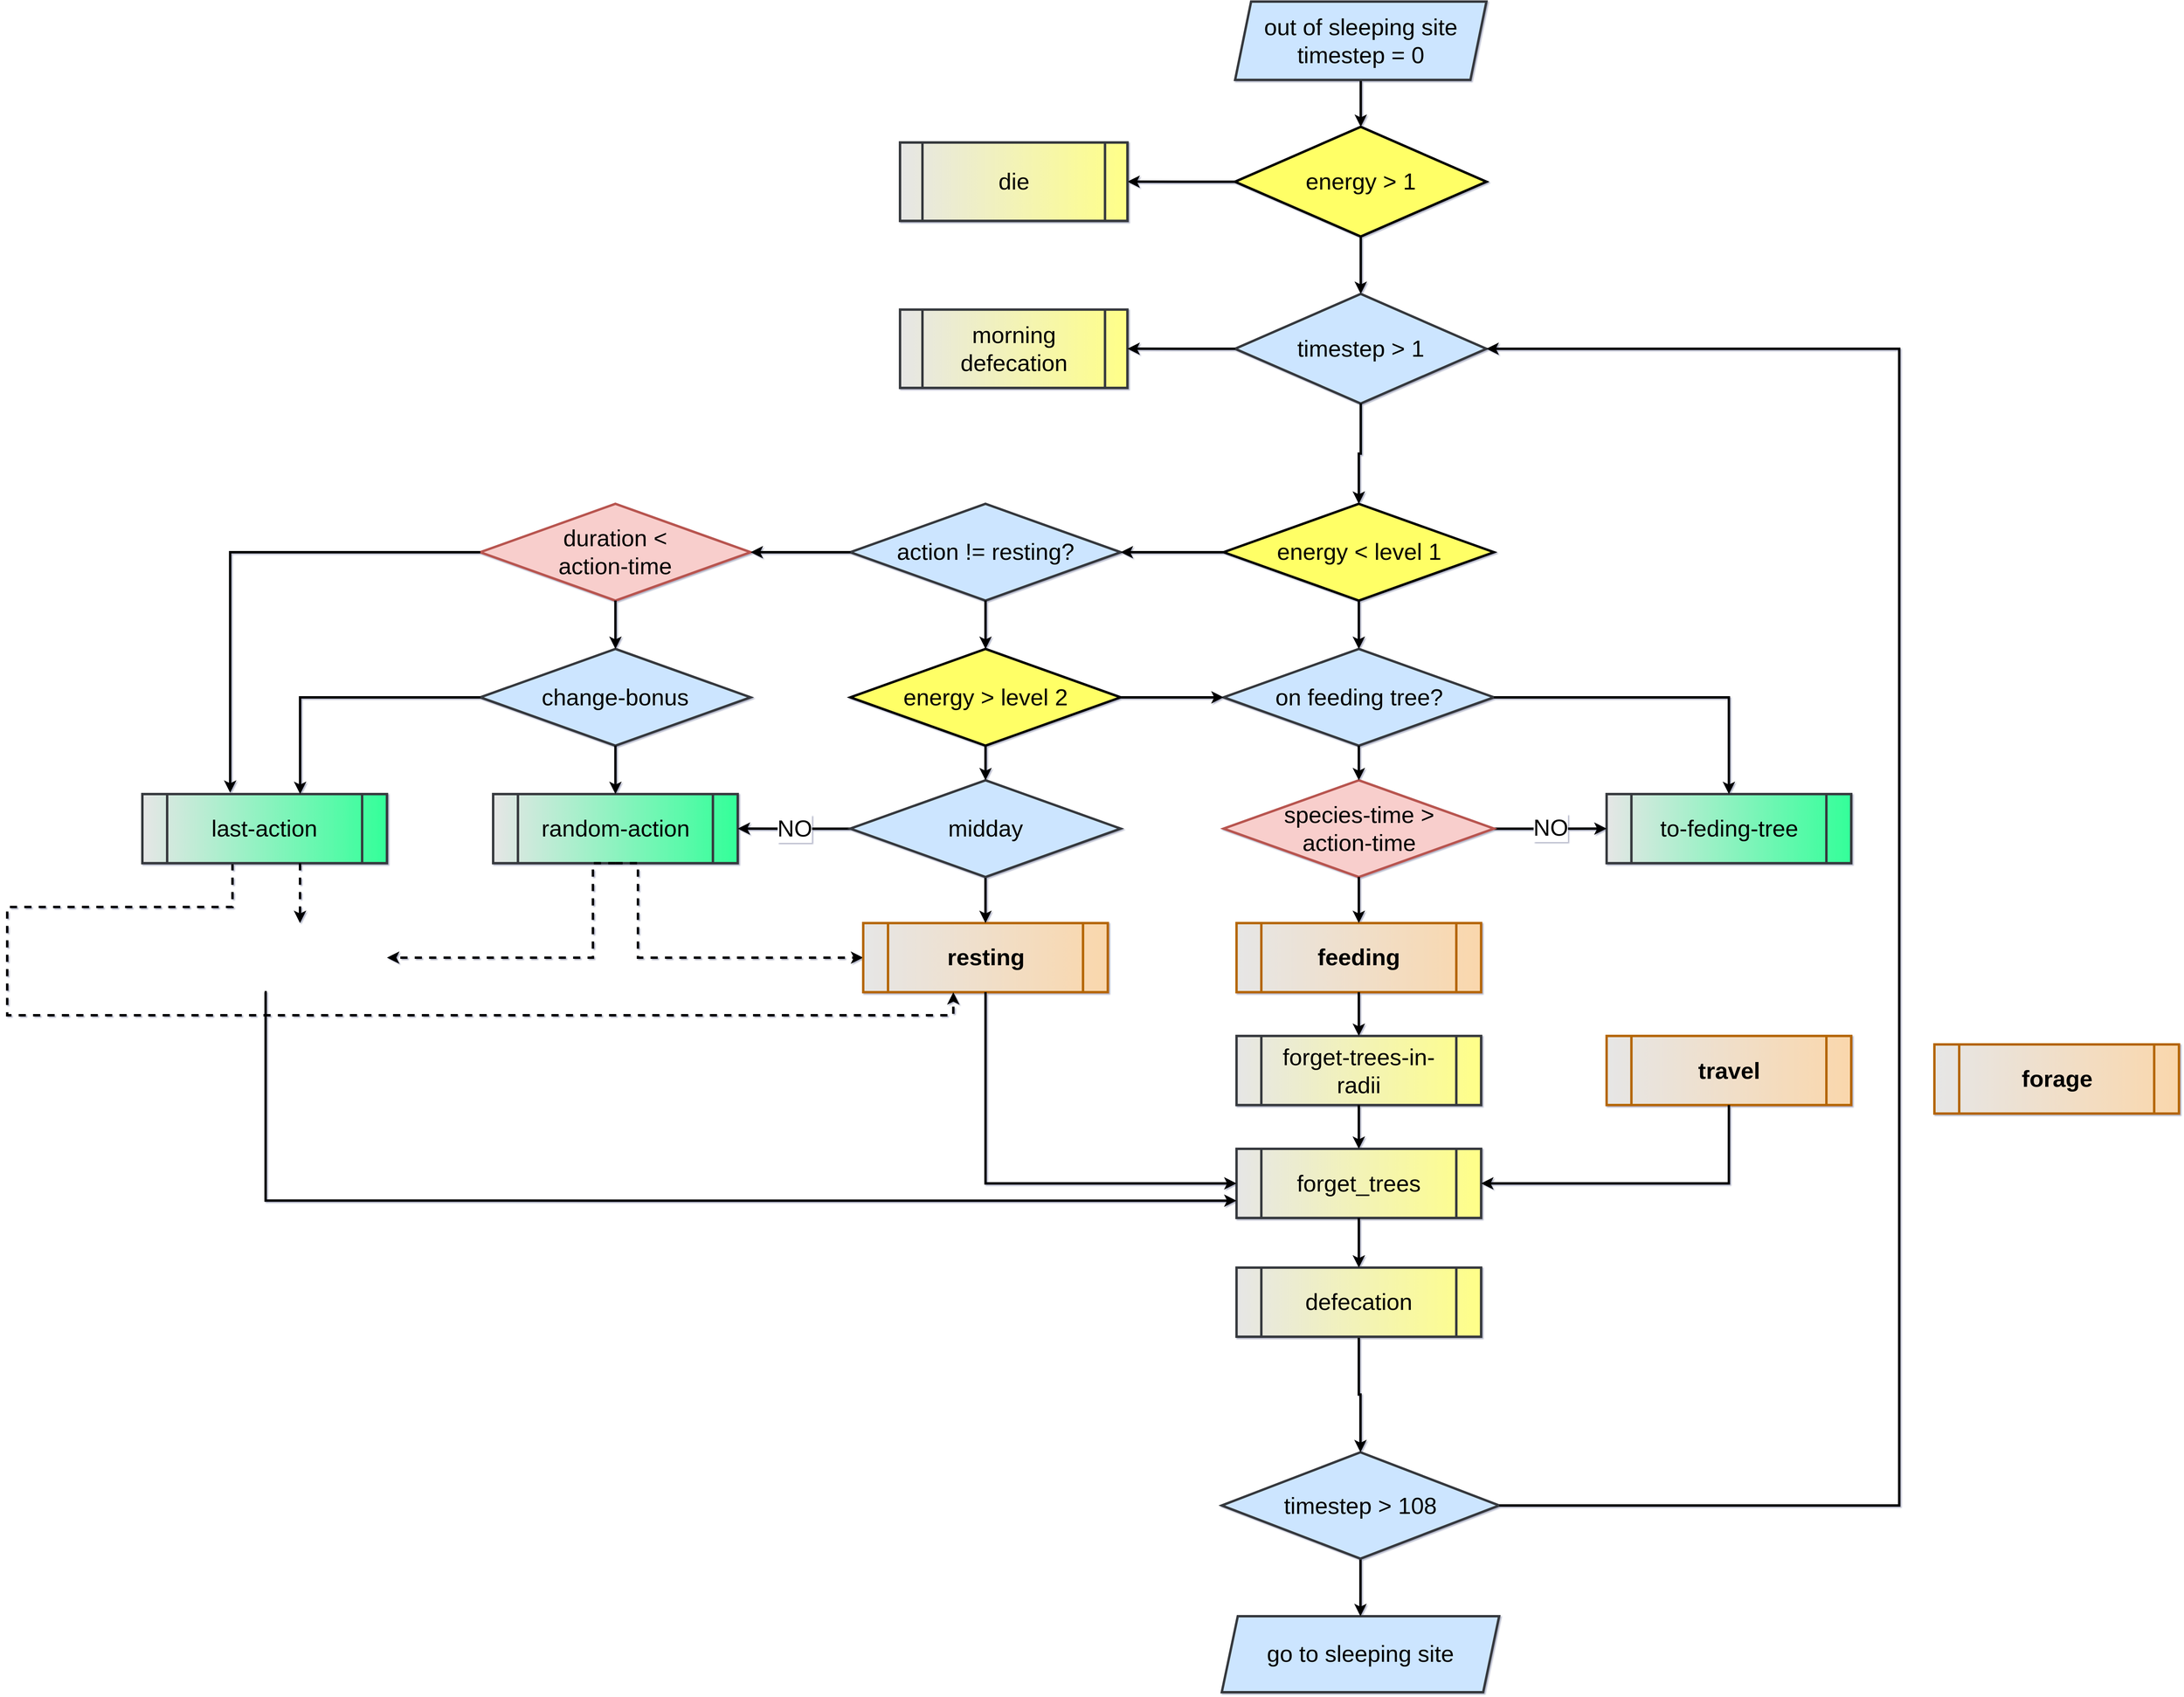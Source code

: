<mxfile version="18.0.1" type="device"><diagram id="C5RBs43oDa-KdzZeNtuy" name="Page-1"><mxGraphModel dx="3987" dy="3358" grid="1" gridSize="14" guides="1" tooltips="1" connect="1" arrows="1" fold="1" page="1" pageScale="1" pageWidth="827" pageHeight="1169" background="none" math="0" shadow="1"><root><mxCell id="WIyWlLk6GJQsqaUBKTNV-0"/><mxCell id="eEFysca_7kxZ6f3AVZBp-423" value="Target" style="" parent="WIyWlLk6GJQsqaUBKTNV-0" visible="0"/><UserObject label="a" tags="Scheduling" id="eEFysca_7kxZ6f3AVZBp-425"><mxCell style="group;fontSize=29;strokeWidth=3;container=0;" parent="eEFysca_7kxZ6f3AVZBp-423" vertex="1" connectable="0"><mxGeometry x="706.24" y="1296" width="346.71" height="300" as="geometry"/></mxCell></UserObject><UserObject label="" tags="Scheduling" id="eEFysca_7kxZ6f3AVZBp-441"><mxCell style="edgeStyle=orthogonalEdgeStyle;rounded=0;orthogonalLoop=1;jettySize=auto;html=1;fontSize=29;entryX=1;entryY=0.5;entryDx=0;entryDy=0;strokeWidth=3;exitX=1;exitY=0.5;exitDx=0;exitDy=0;fillColor=#cdeb8b;strokeColor=#36393d;" parent="eEFysca_7kxZ6f3AVZBp-423" source="eEFysca_7kxZ6f3AVZBp-428" target="eEFysca_7kxZ6f3AVZBp-434" edge="1"><mxGeometry relative="1" as="geometry"><mxPoint x="953" y="982" as="sourcePoint"/><mxPoint x="1252.765" y="42.552" as="targetPoint"/><Array as="points"><mxPoint x="1553" y="1363"/><mxPoint x="1553" y="-96"/></Array></mxGeometry></mxCell></UserObject><UserObject label="" tags="Scheduling" id="eEFysca_7kxZ6f3AVZBp-488"><mxCell style="edgeStyle=orthogonalEdgeStyle;rounded=0;orthogonalLoop=1;jettySize=auto;html=1;fontSize=29;strokeWidth=3;entryX=0.5;entryY=0;entryDx=0;entryDy=0;exitX=0.5;exitY=1;exitDx=0;exitDy=0;fillColor=#cdeb8b;strokeColor=#36393d;" parent="eEFysca_7kxZ6f3AVZBp-423" source="eEFysca_7kxZ6f3AVZBp-486" target="eEFysca_7kxZ6f3AVZBp-428" edge="1"><mxGeometry relative="1" as="geometry"><mxPoint x="608" y="884" as="sourcePoint"/><mxPoint x="738.885" y="940" as="targetPoint"/></mxGeometry></mxCell></UserObject><UserObject label="" tags="Scheduling" id="eEFysca_7kxZ6f3AVZBp-489"><mxCell style="edgeStyle=orthogonalEdgeStyle;rounded=0;orthogonalLoop=1;jettySize=auto;html=1;fontSize=29;strokeWidth=3;entryX=0.5;entryY=0;entryDx=0;entryDy=0;fillColor=#cdeb8b;strokeColor=#36393d;" parent="eEFysca_7kxZ6f3AVZBp-423" source="eEFysca_7kxZ6f3AVZBp-434" target="eEFysca_7kxZ6f3AVZBp-444" edge="1"><mxGeometry relative="1" as="geometry"><mxPoint x="1378.882" y="16" as="targetPoint"/></mxGeometry></mxCell></UserObject><mxCell id="eEFysca_7kxZ6f3AVZBp-492" value="" style="edgeStyle=orthogonalEdgeStyle;rounded=0;orthogonalLoop=1;jettySize=auto;html=1;fontSize=29;strokeWidth=3;fillColor=#cdeb8b;strokeColor=#36393d;" parent="eEFysca_7kxZ6f3AVZBp-423" source="eEFysca_7kxZ6f3AVZBp-430" target="eEFysca_7kxZ6f3AVZBp-434" edge="1"><mxGeometry relative="1" as="geometry"/></mxCell><UserObject label="" tags="Scheduling" id="eEFysca_7kxZ6f3AVZBp-430"><mxCell style="rhombus;whiteSpace=wrap;html=1;fontSize=29;fillColor=#cdeb8b;strokeWidth=3;strokeColor=#36393d;" parent="eEFysca_7kxZ6f3AVZBp-423" vertex="1"><mxGeometry x="742.003" y="-391.999" width="314.117" height="137.078" as="geometry"/></mxCell></UserObject><UserObject label="&lt;span style=&quot;font-family: &amp;#34;helvetica&amp;#34;&quot;&gt;timestep &amp;gt; 1&lt;/span&gt;" tags="Scheduling" id="eEFysca_7kxZ6f3AVZBp-434"><mxCell style="rhombus;whiteSpace=wrap;html=1;fontSize=29;fillColor=#cdeb8b;strokeColor=#36393d;strokeWidth=3;" parent="eEFysca_7kxZ6f3AVZBp-423" vertex="1"><mxGeometry x="742.003" y="-164.998" width="314.117" height="137.078" as="geometry"/></mxCell></UserObject><mxCell id="eEFysca_7kxZ6f3AVZBp-491" value="" style="edgeStyle=orthogonalEdgeStyle;rounded=0;orthogonalLoop=1;jettySize=auto;html=1;fontSize=29;strokeWidth=3;fillColor=#cdeb8b;strokeColor=#36393d;" parent="eEFysca_7kxZ6f3AVZBp-423" source="eEFysca_7kxZ6f3AVZBp-439" target="eEFysca_7kxZ6f3AVZBp-430" edge="1"><mxGeometry relative="1" as="geometry"/></mxCell><UserObject label="&lt;span&gt;set tree_target = -1&lt;/span&gt;" tags="Scheduling" id="eEFysca_7kxZ6f3AVZBp-439"><mxCell style="shape=parallelogram;perimeter=parallelogramPerimeter;whiteSpace=wrap;html=1;fixedSize=1;fontSize=29;fillColor=#cdeb8b;gradientDirection=west;strokeColor=#36393d;strokeWidth=3;" parent="eEFysca_7kxZ6f3AVZBp-423" vertex="1"><mxGeometry x="742.003" y="-560" width="314.117" height="97.913" as="geometry"/></mxCell></UserObject><UserObject label="" tags="Scheduling" id="eEFysca_7kxZ6f3AVZBp-444"><mxCell style="rhombus;whiteSpace=wrap;html=1;fontSize=29;fillColor=#ffff88;strokeWidth=3;strokeColor=#36393d;gradientColor=none;" parent="eEFysca_7kxZ6f3AVZBp-423" vertex="1"><mxGeometry x="708.576" y="110" width="337.906" height="120.98" as="geometry"/></mxCell></UserObject><UserObject label="&lt;font face=&quot;helvetica&quot; style=&quot;font-size: 29px&quot;&gt;don't change tree_target here&lt;br style=&quot;font-size: 29px&quot;&gt;&lt;/font&gt;" tags="Scheduling" id="eEFysca_7kxZ6f3AVZBp-445"><mxCell style="rhombus;whiteSpace=wrap;html=1;fontSize=29;fillColor=#cdeb8b;strokeColor=#36393d;strokeWidth=3;" parent="eEFysca_7kxZ6f3AVZBp-423" vertex="1"><mxGeometry x="241.944" y="110" width="337.906" height="120.98" as="geometry"/></mxCell></UserObject><UserObject label="&lt;font face=&quot;helvetica&quot; style=&quot;font-size: 29px&quot;&gt;&lt;br style=&quot;font-size: 29px&quot;&gt;&lt;/font&gt;" tags="Scheduling" id="eEFysca_7kxZ6f3AVZBp-446"><mxCell style="rhombus;whiteSpace=wrap;html=1;fontSize=29;fillColor=#cdeb8b;strokeColor=#36393d;strokeWidth=3;" parent="eEFysca_7kxZ6f3AVZBp-423" vertex="1"><mxGeometry x="-220.665" y="110" width="337.906" height="120.98" as="geometry"/></mxCell></UserObject><UserObject label="" tags="Scheduling" id="eEFysca_7kxZ6f3AVZBp-447"><mxCell style="edgeStyle=orthogonalEdgeStyle;rounded=0;orthogonalLoop=1;jettySize=auto;html=1;fontSize=29;strokeWidth=3;fillColor=#cdeb8b;strokeColor=#36393d;" parent="eEFysca_7kxZ6f3AVZBp-423" source="eEFysca_7kxZ6f3AVZBp-444" target="eEFysca_7kxZ6f3AVZBp-445" edge="1"><mxGeometry relative="1" as="geometry"/></mxCell></UserObject><UserObject label="&lt;span style=&quot;&quot;&gt;set tree_target -1&lt;/span&gt;&lt;font face=&quot;helvetica&quot; style=&quot;font-size: 29px&quot;&gt;&lt;br style=&quot;font-size: 29px&quot;&gt;&lt;/font&gt;" tags="Scheduling" id="eEFysca_7kxZ6f3AVZBp-448"><mxCell style="rhombus;whiteSpace=wrap;html=1;fontSize=29;fillColor=#cdeb8b;strokeColor=#36393d;strokeWidth=3;labelBackgroundColor=none;" parent="eEFysca_7kxZ6f3AVZBp-423" vertex="1"><mxGeometry x="-220.665" y="291.47" width="337.906" height="120.98" as="geometry"/></mxCell></UserObject><UserObject label="" tags="Scheduling" id="eEFysca_7kxZ6f3AVZBp-449"><mxCell style="edgeStyle=orthogonalEdgeStyle;rounded=0;orthogonalLoop=1;jettySize=auto;html=1;fontSize=29;strokeWidth=3;fillColor=#cdeb8b;strokeColor=#36393d;" parent="eEFysca_7kxZ6f3AVZBp-423" source="eEFysca_7kxZ6f3AVZBp-445" target="eEFysca_7kxZ6f3AVZBp-446" edge="1"><mxGeometry relative="1" as="geometry"/></mxCell></UserObject><UserObject label="" tags="Scheduling" id="eEFysca_7kxZ6f3AVZBp-450"><mxCell style="edgeStyle=orthogonalEdgeStyle;rounded=0;orthogonalLoop=1;jettySize=auto;html=1;fontSize=29;strokeWidth=3;fillColor=#cdeb8b;strokeColor=#36393d;" parent="eEFysca_7kxZ6f3AVZBp-423" source="eEFysca_7kxZ6f3AVZBp-446" target="eEFysca_7kxZ6f3AVZBp-448" edge="1"><mxGeometry relative="1" as="geometry"/></mxCell></UserObject><UserObject label="&lt;font style=&quot;font-size: 29px;&quot;&gt;random-action&lt;/font&gt;" tags="Scheduling" id="eEFysca_7kxZ6f3AVZBp-451"><mxCell style="shape=process;whiteSpace=wrap;html=1;backgroundOutline=1;fontSize=29;fillColor=#cdeb8b;strokeColor=#36393d;gradientDirection=west;strokeWidth=3;" parent="eEFysca_7kxZ6f3AVZBp-423" vertex="1"><mxGeometry x="-204.574" y="472.941" width="305.724" height="86.414" as="geometry"/></mxCell></UserObject><UserObject label="" tags="Scheduling" id="eEFysca_7kxZ6f3AVZBp-452"><mxCell style="edgeStyle=orthogonalEdgeStyle;rounded=0;orthogonalLoop=1;jettySize=auto;html=1;fontSize=29;strokeWidth=3;fillColor=#cdeb8b;strokeColor=#36393d;labelBackgroundColor=#FFFF33;" parent="eEFysca_7kxZ6f3AVZBp-423" source="eEFysca_7kxZ6f3AVZBp-448" target="eEFysca_7kxZ6f3AVZBp-451" edge="1"><mxGeometry relative="1" as="geometry"/></mxCell></UserObject><UserObject label="" tags="Scheduling" id="eEFysca_7kxZ6f3AVZBp-453"><mxCell style="rhombus;whiteSpace=wrap;html=1;fontSize=29;fillColor=#ffff88;strokeWidth=3;strokeColor=#36393d;gradientColor=none;" parent="eEFysca_7kxZ6f3AVZBp-423" vertex="1"><mxGeometry x="241.944" y="291.47" width="337.906" height="120.98" as="geometry"/></mxCell></UserObject><UserObject label="" tags="Scheduling" id="eEFysca_7kxZ6f3AVZBp-454"><mxCell style="edgeStyle=orthogonalEdgeStyle;rounded=0;orthogonalLoop=1;jettySize=auto;html=1;fontSize=29;strokeWidth=3;fillColor=#cdeb8b;strokeColor=#36393d;" parent="eEFysca_7kxZ6f3AVZBp-423" source="eEFysca_7kxZ6f3AVZBp-445" target="eEFysca_7kxZ6f3AVZBp-453" edge="1"><mxGeometry relative="1" as="geometry"/></mxCell></UserObject><UserObject label="" tags="Scheduling" id="eEFysca_7kxZ6f3AVZBp-455"><mxCell style="rhombus;whiteSpace=wrap;html=1;fontSize=29;fillColor=#cdeb8b;strokeColor=#36393d;strokeWidth=3;" parent="eEFysca_7kxZ6f3AVZBp-423" vertex="1"><mxGeometry x="708.576" y="291.47" width="337.906" height="120.98" as="geometry"/></mxCell></UserObject><UserObject label="" tags="Scheduling" id="eEFysca_7kxZ6f3AVZBp-456"><mxCell style="edgeStyle=orthogonalEdgeStyle;rounded=0;orthogonalLoop=1;jettySize=auto;html=1;fontSize=29;strokeWidth=3;fillColor=#cdeb8b;strokeColor=#36393d;" parent="eEFysca_7kxZ6f3AVZBp-423" source="eEFysca_7kxZ6f3AVZBp-444" target="eEFysca_7kxZ6f3AVZBp-455" edge="1"><mxGeometry relative="1" as="geometry"/></mxCell></UserObject><UserObject label="" tags="Scheduling" id="eEFysca_7kxZ6f3AVZBp-457"><mxCell style="edgeStyle=orthogonalEdgeStyle;rounded=0;orthogonalLoop=1;jettySize=auto;html=1;fontSize=29;strokeWidth=3;fillColor=#cdeb8b;strokeColor=#36393d;" parent="eEFysca_7kxZ6f3AVZBp-423" source="eEFysca_7kxZ6f3AVZBp-453" target="eEFysca_7kxZ6f3AVZBp-455" edge="1"><mxGeometry relative="1" as="geometry"/></mxCell></UserObject><UserObject label="" tags="Scheduling" id="eEFysca_7kxZ6f3AVZBp-458"><mxCell style="shape=process;whiteSpace=wrap;html=1;backgroundOutline=1;fontSize=29;fillColor=#cdeb8b;strokeColor=#36393d;gradientDirection=west;strokeWidth=3;" parent="eEFysca_7kxZ6f3AVZBp-423" vertex="1"><mxGeometry x="1187.276" y="472.941" width="305.724" height="86.414" as="geometry"/></mxCell></UserObject><UserObject label="" tags="Scheduling" id="eEFysca_7kxZ6f3AVZBp-459"><mxCell style="edgeStyle=orthogonalEdgeStyle;rounded=0;orthogonalLoop=1;jettySize=auto;html=1;entryX=0.5;entryY=0;entryDx=0;entryDy=0;fontSize=29;strokeWidth=3;fillColor=#cdeb8b;strokeColor=#36393d;" parent="eEFysca_7kxZ6f3AVZBp-423" source="eEFysca_7kxZ6f3AVZBp-455" target="eEFysca_7kxZ6f3AVZBp-458" edge="1"><mxGeometry relative="1" as="geometry"/></mxCell></UserObject><UserObject label="&lt;font face=&quot;helvetica&quot; style=&quot;font-size: 29px&quot;&gt;&lt;br style=&quot;font-size: 29px&quot;&gt;&lt;/font&gt;" tags="Scheduling" id="eEFysca_7kxZ6f3AVZBp-460"><mxCell style="rhombus;whiteSpace=wrap;html=1;fontSize=29;fillColor=#cdeb8b;strokeColor=#36393d;strokeWidth=3;" parent="eEFysca_7kxZ6f3AVZBp-423" vertex="1"><mxGeometry x="708.576" y="455.658" width="337.906" height="120.98" as="geometry"/></mxCell></UserObject><UserObject label="" tags="Scheduling" id="eEFysca_7kxZ6f3AVZBp-461"><mxCell style="edgeStyle=orthogonalEdgeStyle;rounded=0;orthogonalLoop=1;jettySize=auto;html=1;fontSize=29;strokeWidth=3;fillColor=#cdeb8b;strokeColor=#36393d;" parent="eEFysca_7kxZ6f3AVZBp-423" source="eEFysca_7kxZ6f3AVZBp-455" target="eEFysca_7kxZ6f3AVZBp-460" edge="1"><mxGeometry relative="1" as="geometry"/></mxCell></UserObject><UserObject label="&lt;font style=&quot;font-size: 29px;&quot;&gt;feeding&lt;/font&gt;" tags="Scheduling" id="eEFysca_7kxZ6f3AVZBp-462"><mxCell style="shape=process;whiteSpace=wrap;html=1;backgroundOutline=1;fontSize=29;fillColor=#cdeb8b;strokeColor=#36393d;gradientDirection=west;fontStyle=1;strokeWidth=3;" parent="eEFysca_7kxZ6f3AVZBp-423" vertex="1"><mxGeometry x="724.667" y="634.248" width="305.724" height="86.414" as="geometry"/></mxCell></UserObject><UserObject label="" tags="Scheduling" id="eEFysca_7kxZ6f3AVZBp-463"><mxCell style="edgeStyle=orthogonalEdgeStyle;rounded=0;orthogonalLoop=1;jettySize=auto;html=1;fontSize=29;strokeWidth=3;fillColor=#cdeb8b;strokeColor=#36393d;" parent="eEFysca_7kxZ6f3AVZBp-423" source="eEFysca_7kxZ6f3AVZBp-460" target="eEFysca_7kxZ6f3AVZBp-462" edge="1"><mxGeometry relative="1" as="geometry"/></mxCell></UserObject><UserObject label="" tags="Scheduling" id="eEFysca_7kxZ6f3AVZBp-465"><mxCell style="edgeStyle=orthogonalEdgeStyle;rounded=0;orthogonalLoop=1;jettySize=auto;html=1;fontSize=29;strokeWidth=3;fillColor=#cdeb8b;strokeColor=#36393d;entryX=0;entryY=0;entryDx=0;entryDy=0;" parent="eEFysca_7kxZ6f3AVZBp-423" source="eEFysca_7kxZ6f3AVZBp-458" target="eEFysca_7kxZ6f3AVZBp-507" edge="1"><mxGeometry relative="1" as="geometry"><mxPoint x="1340.138" y="634.248" as="targetPoint"/></mxGeometry></mxCell></UserObject><UserObject label="" tags="Scheduling" id="eEFysca_7kxZ6f3AVZBp-466"><mxCell style="shape=process;whiteSpace=wrap;html=1;backgroundOutline=1;fontSize=29;fillColor=#cdeb8b;strokeColor=#36393d;gradientDirection=west;strokeWidth=3;" parent="eEFysca_7kxZ6f3AVZBp-423" vertex="1"><mxGeometry x="724.667" y="775.391" width="305.724" height="86.414" as="geometry"/></mxCell></UserObject><UserObject label="" tags="Scheduling" id="eEFysca_7kxZ6f3AVZBp-467"><mxCell style="edgeStyle=orthogonalEdgeStyle;rounded=0;orthogonalLoop=1;jettySize=auto;html=1;fontSize=29;strokeWidth=3;fillColor=#cdeb8b;strokeColor=#36393d;" parent="eEFysca_7kxZ6f3AVZBp-423" source="eEFysca_7kxZ6f3AVZBp-462" target="eEFysca_7kxZ6f3AVZBp-466" edge="1"><mxGeometry relative="1" as="geometry"/></mxCell></UserObject><UserObject label="&lt;div style=&quot;font-size: 20px&quot;&gt;&lt;br&gt;&lt;/div&gt;" tags="Scheduling" id="eEFysca_7kxZ6f3AVZBp-468"><mxCell style="edgeStyle=orthogonalEdgeStyle;rounded=0;orthogonalLoop=1;jettySize=auto;html=1;fontSize=29;exitX=0.5;exitY=1;exitDx=0;exitDy=0;dashed=1;strokeWidth=3;fillColor=#cdeb8b;strokeColor=#36393d;entryX=0;entryY=0.5;entryDx=0;entryDy=0;" parent="eEFysca_7kxZ6f3AVZBp-423" source="eEFysca_7kxZ6f3AVZBp-451" target="mAZVNSIecpQf73zIRSqu-3" edge="1"><mxGeometry relative="1" as="geometry"><Array as="points"><mxPoint x="-24" y="559"/><mxPoint x="-24" y="677"/><mxPoint x="258" y="677"/></Array><mxPoint x="241.94" y="677.455" as="targetPoint"/></mxGeometry></mxCell></UserObject><mxCell id="c4gwMvb7nJ6NcYthGlJr-0" value="&lt;div style=&quot;font-size: 23px&quot;&gt;&lt;br&gt;&lt;/div&gt;" style="edgeLabel;html=1;align=center;verticalAlign=bottom;resizable=0;points=[];labelBackgroundColor=none;" parent="eEFysca_7kxZ6f3AVZBp-468" vertex="1" connectable="0"><mxGeometry x="0.694" y="3" relative="1" as="geometry"><mxPoint x="-39" y="1" as="offset"/></mxGeometry></mxCell><UserObject label="" tags="Scheduling" id="eEFysca_7kxZ6f3AVZBp-470"><mxCell style="edgeStyle=orthogonalEdgeStyle;rounded=0;orthogonalLoop=1;jettySize=auto;html=1;fontSize=29;strokeWidth=3;fillColor=#cdeb8b;strokeColor=#36393d;labelBackgroundColor=none;" parent="eEFysca_7kxZ6f3AVZBp-423" edge="1"><mxGeometry x="-0.062" y="-54" relative="1" as="geometry"><mxPoint x="248.09" y="516.2" as="sourcePoint"/><mxPoint x="107.15" y="516.2" as="targetPoint"/><mxPoint as="offset"/></mxGeometry></mxCell></UserObject><mxCell id="VFFzib8650GLYdT5_z0R-18" value="&lt;br&gt;&lt;br&gt;" style="edgeStyle=orthogonalEdgeStyle;rounded=0;orthogonalLoop=1;jettySize=auto;html=1;labelBackgroundColor=none;fontFamily=Helvetica;fontSize=29;fontColor=default;endArrow=classic;endFill=1;strokeColor=#36393d;strokeWidth=3;fillColor=#cdeb8b;entryX=0.5;entryY=0;entryDx=0;entryDy=0;" parent="eEFysca_7kxZ6f3AVZBp-423" source="eEFysca_7kxZ6f3AVZBp-472" target="mAZVNSIecpQf73zIRSqu-3" edge="1"><mxGeometry x="-0.12" y="37" relative="1" as="geometry"><mxPoint as="offset"/><mxPoint x="410.889" y="634.25" as="targetPoint"/></mxGeometry></mxCell><UserObject label="&lt;font face=&quot;helvetica&quot; style=&quot;font-size: 29px&quot;&gt;&lt;br style=&quot;font-size: 29px&quot;&gt;&lt;/font&gt;" tags="Scheduling" id="eEFysca_7kxZ6f3AVZBp-472"><mxCell style="rhombus;whiteSpace=wrap;html=1;fontSize=29;fillColor=#cdeb8b;strokeColor=#36393d;strokeWidth=3;" parent="eEFysca_7kxZ6f3AVZBp-423" vertex="1"><mxGeometry x="241.944" y="455.658" width="337.906" height="120.98" as="geometry"/></mxCell></UserObject><UserObject label="&#10;&#10;&lt;span style=&quot;color: rgb(0, 0, 0); font-family: helvetica; font-size: 27px; font-style: normal; font-weight: 400; letter-spacing: normal; text-align: center; text-indent: 0px; text-transform: none; word-spacing: 0px;&quot;&gt;set tree_target -1&lt;/span&gt;&lt;br style=&quot;color: rgb(0, 0, 0); font-family: helvetica; font-size: 27px; font-style: normal; font-weight: 400; letter-spacing: normal; text-align: center; text-indent: 0px; text-transform: none; word-spacing: 0px;&quot;&gt;&lt;span style=&quot;color: rgb(0, 0, 0); font-family: helvetica; font-size: 27px; font-style: normal; font-weight: 400; letter-spacing: normal; text-align: center; text-indent: 0px; text-transform: none; word-spacing: 0px;&quot;&gt;&amp;nbsp; set tree_current -1&lt;/span&gt;&#10;&#10;" tags="Scheduling" id="eEFysca_7kxZ6f3AVZBp-473"><mxCell style="edgeStyle=orthogonalEdgeStyle;rounded=0;orthogonalLoop=1;jettySize=auto;html=1;fontSize=27;strokeWidth=3;fillColor=#cdeb8b;strokeColor=#36393d;labelBackgroundColor=none;" parent="eEFysca_7kxZ6f3AVZBp-423" source="eEFysca_7kxZ6f3AVZBp-453" target="eEFysca_7kxZ6f3AVZBp-472" edge="1"><mxGeometry x="-0.003" relative="1" as="geometry"><mxPoint as="offset"/></mxGeometry></mxCell></UserObject><UserObject label="" tags="Scheduling" id="eEFysca_7kxZ6f3AVZBp-474"><mxCell style="edgeStyle=orthogonalEdgeStyle;rounded=0;orthogonalLoop=1;jettySize=auto;html=1;dashed=1;fontSize=29;strokeWidth=3;fillColor=#cdeb8b;strokeColor=#36393d;entryX=0.391;entryY=1.002;entryDx=0;entryDy=0;entryPerimeter=0;" parent="eEFysca_7kxZ6f3AVZBp-423" target="mAZVNSIecpQf73zIRSqu-3" edge="1"><mxGeometry relative="1" as="geometry"><mxPoint x="-530.412" y="559.355" as="sourcePoint"/><mxPoint x="379.4" y="720.66" as="targetPoint"/><Array as="points"><mxPoint x="-530" y="614"/><mxPoint x="-812" y="614"/><mxPoint x="-812" y="750"/><mxPoint x="379" y="750"/><mxPoint x="379" y="703"/></Array></mxGeometry></mxCell></UserObject><UserObject label="&lt;font style=&quot;font-size: 29px&quot;&gt;last-action&lt;/font&gt;" tags="Scheduling" id="eEFysca_7kxZ6f3AVZBp-475"><mxCell style="shape=process;whiteSpace=wrap;html=1;backgroundOutline=1;fontSize=29;fillColor=#cdeb8b;strokeColor=#36393d;gradientDirection=west;strokeWidth=3;" parent="eEFysca_7kxZ6f3AVZBp-423" vertex="1"><mxGeometry x="-643.047" y="472.941" width="305.724" height="86.414" as="geometry"/></mxCell></UserObject><UserObject label="" tags="Scheduling" id="eEFysca_7kxZ6f3AVZBp-476"><mxCell style="edgeStyle=orthogonalEdgeStyle;rounded=0;orthogonalLoop=1;jettySize=auto;html=1;entryX=0.359;entryY=-0.019;entryDx=0;entryDy=0;entryPerimeter=0;fontSize=29;strokeWidth=3;fillColor=#cdeb8b;strokeColor=#36393d;" parent="eEFysca_7kxZ6f3AVZBp-423" source="eEFysca_7kxZ6f3AVZBp-446" target="eEFysca_7kxZ6f3AVZBp-475" edge="1"><mxGeometry relative="1" as="geometry"/></mxCell></UserObject><UserObject label="" tags="Scheduling" id="eEFysca_7kxZ6f3AVZBp-477"><mxCell style="edgeStyle=orthogonalEdgeStyle;rounded=0;orthogonalLoop=1;jettySize=auto;html=1;entryX=0.645;entryY=0;entryDx=0;entryDy=0;entryPerimeter=0;fontSize=29;strokeWidth=3;fillColor=#cdeb8b;strokeColor=#36393d;" parent="eEFysca_7kxZ6f3AVZBp-423" source="eEFysca_7kxZ6f3AVZBp-448" target="eEFysca_7kxZ6f3AVZBp-475" edge="1"><mxGeometry relative="1" as="geometry"/></mxCell></UserObject><UserObject label="forage" tags="Scheduling" id="eEFysca_7kxZ6f3AVZBp-478"><mxCell style="shape=process;whiteSpace=wrap;html=1;backgroundOutline=1;fontSize=29;fillColor=#cdeb8b;strokeColor=#36393d;gradientDirection=west;fontStyle=1;strokeWidth=3;" parent="eEFysca_7kxZ6f3AVZBp-423" vertex="1"><mxGeometry x="-643.047" y="634.248" width="305.724" height="86.414" as="geometry"/></mxCell></UserObject><UserObject label="" tags="Scheduling" id="eEFysca_7kxZ6f3AVZBp-479"><mxCell style="edgeStyle=orthogonalEdgeStyle;rounded=0;orthogonalLoop=1;jettySize=auto;html=1;entryX=1;entryY=0.5;entryDx=0;entryDy=0;dashed=1;fontSize=29;exitX=0.5;exitY=1;exitDx=0;exitDy=0;strokeWidth=3;fillColor=#cdeb8b;strokeColor=#36393d;" parent="eEFysca_7kxZ6f3AVZBp-423" source="eEFysca_7kxZ6f3AVZBp-451" target="eEFysca_7kxZ6f3AVZBp-478" edge="1"><mxGeometry relative="1" as="geometry"><Array as="points"><mxPoint x="-79.871" y="559.355"/><mxPoint x="-79.871" y="677.455"/></Array></mxGeometry></mxCell></UserObject><UserObject label="" tags="Scheduling" id="eEFysca_7kxZ6f3AVZBp-480"><mxCell style="shape=process;whiteSpace=wrap;html=1;backgroundOutline=1;fontSize=29;fillColor=#cdeb8b;strokeColor=#36393d;gradientDirection=west;strokeWidth=3;" parent="eEFysca_7kxZ6f3AVZBp-423" vertex="1"><mxGeometry x="724.667" y="916.535" width="305.724" height="86.414" as="geometry"/></mxCell></UserObject><UserObject label="" tags="Scheduling" id="eEFysca_7kxZ6f3AVZBp-481"><mxCell style="edgeStyle=orthogonalEdgeStyle;rounded=0;orthogonalLoop=1;jettySize=auto;html=1;dashed=1;fontSize=29;strokeWidth=3;fillColor=#cdeb8b;strokeColor=#36393d;" parent="eEFysca_7kxZ6f3AVZBp-423" source="eEFysca_7kxZ6f3AVZBp-475" target="eEFysca_7kxZ6f3AVZBp-478" edge="1"><mxGeometry relative="1" as="geometry"><Array as="points"><mxPoint x="-445.935" y="593.921"/><mxPoint x="-445.935" y="593.921"/></Array></mxGeometry></mxCell></UserObject><UserObject label="" tags="Scheduling" id="eEFysca_7kxZ6f3AVZBp-482"><mxCell style="edgeStyle=orthogonalEdgeStyle;rounded=0;orthogonalLoop=1;jettySize=auto;html=1;entryX=1;entryY=0.5;entryDx=0;entryDy=0;fontSize=29;strokeWidth=3;fillColor=#cdeb8b;strokeColor=#36393d;exitX=0;exitY=1;exitDx=0;exitDy=0;" parent="eEFysca_7kxZ6f3AVZBp-423" source="eEFysca_7kxZ6f3AVZBp-507" target="eEFysca_7kxZ6f3AVZBp-480" edge="1"><mxGeometry relative="1" as="geometry"><mxPoint x="1344" y="721" as="sourcePoint"/><Array as="points"><mxPoint x="1341" y="721"/><mxPoint x="1344" y="721"/><mxPoint x="1344" y="960"/></Array></mxGeometry></mxCell></UserObject><UserObject label="" tags="Scheduling" id="eEFysca_7kxZ6f3AVZBp-483"><mxCell style="edgeStyle=orthogonalEdgeStyle;rounded=0;orthogonalLoop=1;jettySize=auto;html=1;fontSize=29;strokeWidth=3;fillColor=#cdeb8b;strokeColor=#36393d;" parent="eEFysca_7kxZ6f3AVZBp-423" source="eEFysca_7kxZ6f3AVZBp-466" target="eEFysca_7kxZ6f3AVZBp-480" edge="1"><mxGeometry relative="1" as="geometry"/></mxCell></UserObject><UserObject label="" tags="Scheduling" id="eEFysca_7kxZ6f3AVZBp-484"><mxCell style="edgeStyle=orthogonalEdgeStyle;rounded=0;orthogonalLoop=1;jettySize=auto;html=1;entryX=0;entryY=0.5;entryDx=0;entryDy=0;fontSize=29;strokeWidth=3;fillColor=#cdeb8b;strokeColor=#36393d;exitX=0.5;exitY=1;exitDx=0;exitDy=0;" parent="eEFysca_7kxZ6f3AVZBp-423" source="mAZVNSIecpQf73zIRSqu-3" target="eEFysca_7kxZ6f3AVZBp-480" edge="1"><mxGeometry relative="1" as="geometry"><mxPoint x="410.9" y="720.66" as="sourcePoint"/><Array as="points"><mxPoint x="411" y="798"/><mxPoint x="568" y="798"/><mxPoint x="568" y="960"/></Array></mxGeometry></mxCell></UserObject><UserObject label="" tags="Scheduling" id="eEFysca_7kxZ6f3AVZBp-485"><mxCell style="edgeStyle=orthogonalEdgeStyle;rounded=0;orthogonalLoop=1;jettySize=auto;html=1;entryX=0;entryY=0.75;entryDx=0;entryDy=0;fontSize=29;exitX=0.5;exitY=1;exitDx=0;exitDy=0;strokeWidth=3;fillColor=#cdeb8b;strokeColor=#36393d;" parent="eEFysca_7kxZ6f3AVZBp-423" source="eEFysca_7kxZ6f3AVZBp-478" target="eEFysca_7kxZ6f3AVZBp-480" edge="1"><mxGeometry relative="1" as="geometry"/></mxCell></UserObject><UserObject label="" tags="Scheduling" id="eEFysca_7kxZ6f3AVZBp-486"><mxCell style="shape=process;whiteSpace=wrap;html=1;backgroundOutline=1;fontSize=29;fillColor=#cdeb8b;strokeColor=#36393d;gradientDirection=west;strokeWidth=3;" parent="eEFysca_7kxZ6f3AVZBp-423" vertex="1"><mxGeometry x="724.667" y="1065.077" width="305.724" height="86.414" as="geometry"/></mxCell></UserObject><UserObject label="" tags="Scheduling" id="eEFysca_7kxZ6f3AVZBp-487"><mxCell style="edgeStyle=orthogonalEdgeStyle;rounded=0;orthogonalLoop=1;jettySize=auto;html=1;entryX=0.5;entryY=0;entryDx=0;entryDy=0;fontSize=29;strokeWidth=3;fillColor=#cdeb8b;strokeColor=#36393d;" parent="eEFysca_7kxZ6f3AVZBp-423" source="eEFysca_7kxZ6f3AVZBp-480" target="eEFysca_7kxZ6f3AVZBp-486" edge="1"><mxGeometry relative="1" as="geometry"/></mxCell></UserObject><UserObject label="&lt;span style=&quot;font-size: 29px;&quot;&gt;go to sleeping site&lt;/span&gt;" tags="Scheduling" id="eEFysca_7kxZ6f3AVZBp-426"><mxCell style="shape=parallelogram;perimeter=parallelogramPerimeter;whiteSpace=wrap;html=1;fixedSize=1;fontSize=29;fillColor=#cdeb8b;gradientDirection=west;strokeColor=#36393d;strokeWidth=3;" parent="eEFysca_7kxZ6f3AVZBp-423" vertex="1"><mxGeometry x="706.24" y="1500.998" width="346.71" height="95.002" as="geometry"/></mxCell></UserObject><mxCell id="eEFysca_7kxZ6f3AVZBp-504" value="&amp;nbsp; ; set tree_current &lt;br&gt;-1" style="edgeStyle=orthogonalEdgeStyle;rounded=0;orthogonalLoop=1;jettySize=auto;html=1;fontSize=22;endArrow=classic;endFill=1;strokeWidth=3;labelBackgroundColor=none;" parent="eEFysca_7kxZ6f3AVZBp-423" source="eEFysca_7kxZ6f3AVZBp-460" target="eEFysca_7kxZ6f3AVZBp-458" edge="1"><mxGeometry x="-0.353" y="40" relative="1" as="geometry"><mxPoint as="offset"/></mxGeometry></mxCell><UserObject label="" tags="Scheduling" id="eEFysca_7kxZ6f3AVZBp-427"><mxCell style="edgeStyle=orthogonalEdgeStyle;rounded=0;orthogonalLoop=1;jettySize=auto;html=1;fontSize=29;strokeWidth=3;exitX=0.5;exitY=1;exitDx=0;exitDy=0;fillColor=#cdeb8b;strokeColor=#36393d;" parent="eEFysca_7kxZ6f3AVZBp-423" source="eEFysca_7kxZ6f3AVZBp-428" target="eEFysca_7kxZ6f3AVZBp-426" edge="1"><mxGeometry relative="1" as="geometry"><mxPoint x="879.599" y="1424.575" as="sourcePoint"/></mxGeometry></mxCell></UserObject><UserObject label="&lt;font face=&quot;helvetica&quot; style=&quot;font-size: 29px&quot;&gt;timestep &amp;gt; 108&lt;br style=&quot;font-size: 29px&quot;&gt;&lt;/font&gt;" tags="Scheduling" id="eEFysca_7kxZ6f3AVZBp-428"><mxCell style="rhombus;whiteSpace=wrap;html=1;fontSize=29;fillColor=#cdeb8b;strokeColor=#36393d;strokeWidth=3;" parent="eEFysca_7kxZ6f3AVZBp-423" vertex="1"><mxGeometry x="706.24" y="1296" width="346.71" height="133.002" as="geometry"/></mxCell></UserObject><mxCell id="eEFysca_7kxZ6f3AVZBp-505" value="" style="group;spacing=0;fontStyle=1;fillColor=#cdeb8b;strokeColor=#36393d;fontSize=10;" parent="eEFysca_7kxZ6f3AVZBp-423" vertex="1" connectable="0"><mxGeometry x="1187.28" y="630" width="322" height="90.66" as="geometry"/></mxCell><UserObject label="&lt;font&gt;&lt;font face=&quot;helvetica&quot;&gt;&lt;span style=&quot;font-size: 14px&quot;&gt;set tree_target &lt;br&gt;[closest feeding-tree]&lt;/span&gt;&lt;/font&gt;&lt;br style=&quot;font-size: 16px&quot;&gt;&lt;/font&gt;" tags="Status-action" id="eEFysca_7kxZ6f3AVZBp-506"><mxCell style="shape=process;whiteSpace=wrap;html=1;backgroundOutline=1;fontSize=16;fillColor=#cdeb8b;strokeColor=#36393d;gradientDirection=west;fontStyle=1;strokeWidth=3;" parent="eEFysca_7kxZ6f3AVZBp-505" vertex="1"><mxGeometry width="154" height="90.66" as="geometry"/></mxCell></UserObject><UserObject label="&lt;font face=&quot;helvetica&quot; style=&quot;font-size: 14px&quot;&gt;&lt;br&gt;&lt;/font&gt;" tags="Status-action" id="eEFysca_7kxZ6f3AVZBp-507"><mxCell style="shape=process;whiteSpace=wrap;html=1;backgroundOutline=1;fontSize=16;fillColor=#cdeb8b;strokeColor=#36393d;gradientDirection=west;fontStyle=1;strokeWidth=3;" parent="eEFysca_7kxZ6f3AVZBp-505" vertex="1"><mxGeometry x="154" width="154" height="90.66" as="geometry"/></mxCell></UserObject><UserObject label="&lt;font style=&quot;font-size: 29px&quot;&gt;resting&lt;/font&gt;" tags="Scheduling" id="mAZVNSIecpQf73zIRSqu-3"><mxCell style="shape=process;whiteSpace=wrap;html=1;backgroundOutline=1;fontSize=29;fillColor=#cdeb8b;strokeColor=#36393d;gradientDirection=west;fontStyle=1;strokeWidth=3;" parent="eEFysca_7kxZ6f3AVZBp-423" vertex="1"><mxGeometry x="258.037" y="634.248" width="305.724" height="86.414" as="geometry"/></mxCell></UserObject><mxCell id="wVlic68z1Q0BE2LsOD2X-15" value="action/action-time" style="" parent="WIyWlLk6GJQsqaUBKTNV-0" visible="0"/><UserObject label="" tags="Status-action" id="d4X5qkTrP-WEOfORl1GH-585"><mxCell style="rhombus;whiteSpace=wrap;html=1;fontSize=29;fillColor=#e1d5e7;strokeWidth=3;strokeColor=#9673a6;" parent="wVlic68z1Q0BE2LsOD2X-15" vertex="1"><mxGeometry x="736.576" y="96" width="337.906" height="120.98" as="geometry"/></mxCell></UserObject><UserObject label="&lt;font face=&quot;helvetica&quot; style=&quot;font-size: 29px&quot;&gt;&lt;br style=&quot;font-size: 29px&quot;&gt;&lt;/font&gt;" tags="Status-action" id="d4X5qkTrP-WEOfORl1GH-586"><mxCell style="rhombus;whiteSpace=wrap;html=1;fontSize=29;fillColor=#e1d5e7;strokeColor=#9673a6;strokeWidth=3;" parent="wVlic68z1Q0BE2LsOD2X-15" vertex="1"><mxGeometry x="269.944" y="96" width="337.906" height="120.98" as="geometry"/></mxCell></UserObject><UserObject label="&lt;font face=&quot;helvetica&quot; style=&quot;font-size: 29px&quot;&gt;&lt;br style=&quot;font-size: 29px&quot;&gt;&lt;/font&gt;" tags="Status-action" id="d4X5qkTrP-WEOfORl1GH-587"><mxCell style="rhombus;whiteSpace=wrap;html=1;fontSize=29;fillColor=#e1d5e7;strokeColor=#9673a6;strokeWidth=3;" parent="wVlic68z1Q0BE2LsOD2X-15" vertex="1"><mxGeometry x="-192.665" y="96" width="337.906" height="120.98" as="geometry"/></mxCell></UserObject><UserObject label="" tags="Status-action" id="d4X5qkTrP-WEOfORl1GH-588"><mxCell style="edgeStyle=orthogonalEdgeStyle;rounded=0;orthogonalLoop=1;jettySize=auto;html=1;fontSize=29;strokeWidth=3;fillColor=#e1d5e7;strokeColor=#9673a6;fontStyle=1" parent="wVlic68z1Q0BE2LsOD2X-15" source="d4X5qkTrP-WEOfORl1GH-585" target="d4X5qkTrP-WEOfORl1GH-586" edge="1"><mxGeometry relative="1" as="geometry"/></mxCell></UserObject><UserObject label="&lt;font face=&quot;helvetica&quot; style=&quot;font-size: 21px&quot;&gt;set action-time 0&lt;br&gt;&lt;div&gt;&lt;b&gt;if choice = 0 [&lt;span&gt;set status old-status&lt;/span&gt;&lt;span&gt;]&lt;/span&gt;&lt;/b&gt;&lt;/div&gt;&lt;div&gt;&lt;b&gt;&amp;nbsp; if choice = 1 [&lt;span&gt;set new-status &lt;br&gt;one-of other-status&lt;/span&gt;&lt;/b&gt;&lt;/div&gt;&lt;div&gt;&lt;b&gt;&amp;nbsp; &amp;nbsp; set status new-status&lt;/b&gt;&lt;/div&gt;&lt;div&gt;&lt;b&gt;&amp;nbsp; &amp;nbsp; set action new-status]&lt;/b&gt;&lt;/div&gt;&lt;/font&gt;" tags="Status-action" id="d4X5qkTrP-WEOfORl1GH-589"><mxCell style="rhombus;whiteSpace=wrap;html=1;fontSize=29;fillColor=#e1d5e7;strokeColor=#9673a6;strokeWidth=3;" parent="wVlic68z1Q0BE2LsOD2X-15" vertex="1"><mxGeometry x="-192.665" y="277.47" width="337.906" height="120.98" as="geometry"/></mxCell></UserObject><UserObject label="" tags="Status-action" id="d4X5qkTrP-WEOfORl1GH-590"><mxCell style="edgeStyle=orthogonalEdgeStyle;rounded=0;orthogonalLoop=1;jettySize=auto;html=1;fontSize=29;strokeWidth=3;fillColor=#e1d5e7;strokeColor=#9673a6;" parent="wVlic68z1Q0BE2LsOD2X-15" source="d4X5qkTrP-WEOfORl1GH-586" target="d4X5qkTrP-WEOfORl1GH-587" edge="1"><mxGeometry relative="1" as="geometry"/></mxCell></UserObject><UserObject label="" tags="Status-action" id="d4X5qkTrP-WEOfORl1GH-591"><mxCell style="edgeStyle=orthogonalEdgeStyle;rounded=0;orthogonalLoop=1;jettySize=auto;html=1;fontSize=29;strokeWidth=3;fillColor=#e1d5e7;strokeColor=#9673a6;" parent="wVlic68z1Q0BE2LsOD2X-15" source="d4X5qkTrP-WEOfORl1GH-587" target="d4X5qkTrP-WEOfORl1GH-589" edge="1"><mxGeometry relative="1" as="geometry"/></mxCell></UserObject><UserObject label="&lt;font style=&quot;font-size: 29px&quot;&gt;set action-time = 0&lt;/font&gt;" tags="Status-action" id="d4X5qkTrP-WEOfORl1GH-592"><mxCell style="shape=process;whiteSpace=wrap;html=1;backgroundOutline=1;fontSize=29;fillColor=#e1d5e7;strokeColor=#9673a6;gradientDirection=west;strokeWidth=3;" parent="wVlic68z1Q0BE2LsOD2X-15" vertex="1"><mxGeometry x="-176.574" y="458.941" width="305.724" height="86.414" as="geometry"/></mxCell></UserObject><UserObject label="" tags="Status-action" id="d4X5qkTrP-WEOfORl1GH-593"><mxCell style="edgeStyle=orthogonalEdgeStyle;rounded=0;orthogonalLoop=1;jettySize=auto;html=1;fontSize=29;strokeWidth=3;fillColor=#e1d5e7;strokeColor=#9673a6;" parent="wVlic68z1Q0BE2LsOD2X-15" source="d4X5qkTrP-WEOfORl1GH-589" target="d4X5qkTrP-WEOfORl1GH-592" edge="1"><mxGeometry relative="1" as="geometry"/></mxCell></UserObject><UserObject label="" tags="Status-action" id="d4X5qkTrP-WEOfORl1GH-594"><mxCell style="rhombus;whiteSpace=wrap;html=1;fontSize=29;fillColor=#e1d5e7;strokeWidth=3;strokeColor=#9673a6;" parent="wVlic68z1Q0BE2LsOD2X-15" vertex="1"><mxGeometry x="269.944" y="277.47" width="337.906" height="120.98" as="geometry"/></mxCell></UserObject><UserObject label="" tags="Status-action" id="d4X5qkTrP-WEOfORl1GH-595"><mxCell style="edgeStyle=orthogonalEdgeStyle;rounded=0;orthogonalLoop=1;jettySize=auto;html=1;fontSize=29;strokeWidth=3;fillColor=#e1d5e7;strokeColor=#9673a6;" parent="wVlic68z1Q0BE2LsOD2X-15" source="d4X5qkTrP-WEOfORl1GH-586" target="d4X5qkTrP-WEOfORl1GH-594" edge="1"><mxGeometry relative="1" as="geometry"/></mxCell></UserObject><UserObject label="" tags="Status-action" id="d4X5qkTrP-WEOfORl1GH-596"><mxCell style="rhombus;whiteSpace=wrap;html=1;fontSize=29;fillColor=#e1d5e7;strokeColor=#9673a6;strokeWidth=3;" parent="wVlic68z1Q0BE2LsOD2X-15" vertex="1"><mxGeometry x="736.576" y="277.47" width="337.906" height="120.98" as="geometry"/></mxCell></UserObject><UserObject label="" tags="Status-action" id="d4X5qkTrP-WEOfORl1GH-597"><mxCell style="edgeStyle=orthogonalEdgeStyle;rounded=0;orthogonalLoop=1;jettySize=auto;html=1;fontSize=29;strokeWidth=3;fillColor=#e1d5e7;strokeColor=#9673a6;fontStyle=1" parent="wVlic68z1Q0BE2LsOD2X-15" source="d4X5qkTrP-WEOfORl1GH-585" target="d4X5qkTrP-WEOfORl1GH-596" edge="1"><mxGeometry relative="1" as="geometry"/></mxCell></UserObject><UserObject label="" tags="Status-action" id="d4X5qkTrP-WEOfORl1GH-598"><mxCell style="edgeStyle=orthogonalEdgeStyle;rounded=0;orthogonalLoop=1;jettySize=auto;html=1;fontSize=29;strokeWidth=3;fillColor=#e1d5e7;strokeColor=#9673a6;" parent="wVlic68z1Q0BE2LsOD2X-15" source="d4X5qkTrP-WEOfORl1GH-594" target="d4X5qkTrP-WEOfORl1GH-596" edge="1"><mxGeometry relative="1" as="geometry"/></mxCell></UserObject><UserObject label="set action-time 0" tags="Status-action" id="d4X5qkTrP-WEOfORl1GH-599"><mxCell style="shape=process;whiteSpace=wrap;html=1;backgroundOutline=1;fontSize=29;fillColor=#e1d5e7;strokeColor=#9673a6;gradientDirection=west;strokeWidth=3;" parent="wVlic68z1Q0BE2LsOD2X-15" vertex="1"><mxGeometry x="1215.276" y="458.941" width="305.724" height="86.414" as="geometry"/></mxCell></UserObject><UserObject label="" tags="Status-action" id="d4X5qkTrP-WEOfORl1GH-600"><mxCell style="edgeStyle=orthogonalEdgeStyle;rounded=0;orthogonalLoop=1;jettySize=auto;html=1;entryX=0.5;entryY=0;entryDx=0;entryDy=0;fontSize=29;strokeWidth=3;fillColor=#e1d5e7;strokeColor=#9673a6;" parent="wVlic68z1Q0BE2LsOD2X-15" source="d4X5qkTrP-WEOfORl1GH-596" target="d4X5qkTrP-WEOfORl1GH-599" edge="1"><mxGeometry relative="1" as="geometry"/></mxCell></UserObject><UserObject label="" tags="Status-action" id="d4X5qkTrP-WEOfORl1GH-602"><mxCell style="edgeStyle=orthogonalEdgeStyle;rounded=0;orthogonalLoop=1;jettySize=auto;html=1;fontSize=29;strokeWidth=3;fillColor=#e1d5e7;strokeColor=#9673a6;" parent="wVlic68z1Q0BE2LsOD2X-15" source="d4X5qkTrP-WEOfORl1GH-596" target="d4X5qkTrP-WEOfORl1GH-601" edge="1"><mxGeometry relative="1" as="geometry"/></mxCell></UserObject><mxCell id="eEFysca_7kxZ6f3AVZBp-7" value="" style="edgeStyle=orthogonalEdgeStyle;rounded=0;orthogonalLoop=1;jettySize=auto;html=1;fontSize=29;strokeWidth=3;fillColor=#e1d5e7;strokeColor=#9673a6;" parent="wVlic68z1Q0BE2LsOD2X-15" source="d4X5qkTrP-WEOfORl1GH-601" target="d4X5qkTrP-WEOfORl1GH-603" edge="1"><mxGeometry x="-0.119" relative="1" as="geometry"><mxPoint as="offset"/></mxGeometry></mxCell><mxCell id="eEFysca_7kxZ6f3AVZBp-13" value="" style="edgeStyle=orthogonalEdgeStyle;rounded=0;orthogonalLoop=1;jettySize=auto;html=1;fontSize=29;strokeWidth=3;fillColor=#e1d5e7;strokeColor=#9673a6;" parent="wVlic68z1Q0BE2LsOD2X-15" source="d4X5qkTrP-WEOfORl1GH-601" target="d4X5qkTrP-WEOfORl1GH-599" edge="1"><mxGeometry relative="1" as="geometry"/></mxCell><UserObject label="&lt;span style=&quot;font-family: &amp;#34;helvetica&amp;#34;&quot;&gt;set action-time = action-time + 1&lt;/span&gt;&lt;font face=&quot;helvetica&quot;&gt;&lt;br style=&quot;font-size: 29px&quot;&gt;&lt;/font&gt;" tags="Status-action" id="d4X5qkTrP-WEOfORl1GH-601"><mxCell style="rhombus;whiteSpace=wrap;html=1;fontSize=29;fillColor=#e1d5e7;strokeWidth=3;strokeColor=#9673a6;" parent="wVlic68z1Q0BE2LsOD2X-15" vertex="1"><mxGeometry x="736.576" y="441.658" width="337.906" height="120.98" as="geometry"/></mxCell></UserObject><UserObject label="&lt;font style=&quot;font-size: 29px&quot;&gt;set action = &quot;feeding&quot;&lt;/font&gt;" tags="Status-action" id="d4X5qkTrP-WEOfORl1GH-603"><mxCell style="shape=process;whiteSpace=wrap;html=1;backgroundOutline=1;fontSize=29;fillColor=#e1d5e7;strokeColor=#9673a6;gradientDirection=west;fontStyle=1;strokeWidth=3;" parent="wVlic68z1Q0BE2LsOD2X-15" vertex="1"><mxGeometry x="752.667" y="620.248" width="305.724" height="86.414" as="geometry"/></mxCell></UserObject><UserObject label="" tags="Status-action" id="d4X5qkTrP-WEOfORl1GH-606"><mxCell style="edgeStyle=orthogonalEdgeStyle;rounded=0;orthogonalLoop=1;jettySize=auto;html=1;fontSize=29;strokeWidth=3;fillColor=#e1d5e7;strokeColor=#9673a6;endArrow=ERmany;endFill=0;entryX=1;entryY=0;entryDx=0;entryDy=0;" parent="wVlic68z1Q0BE2LsOD2X-15" source="d4X5qkTrP-WEOfORl1GH-599" target="eEFysca_7kxZ6f3AVZBp-17" edge="1"><mxGeometry relative="1" as="geometry"><mxPoint x="1368.138" y="620.248" as="targetPoint"/></mxGeometry></mxCell></UserObject><UserObject label="" tags="Status-action" id="d4X5qkTrP-WEOfORl1GH-607"><mxCell style="shape=process;whiteSpace=wrap;html=1;backgroundOutline=1;fontSize=29;fillColor=#e1d5e7;strokeColor=#9673a6;gradientDirection=west;strokeWidth=3;" parent="wVlic68z1Q0BE2LsOD2X-15" vertex="1"><mxGeometry x="752.667" y="761.391" width="305.724" height="86.414" as="geometry"/></mxCell></UserObject><UserObject label="" tags="Status-action" id="d4X5qkTrP-WEOfORl1GH-608"><mxCell style="edgeStyle=orthogonalEdgeStyle;rounded=0;orthogonalLoop=1;jettySize=auto;html=1;fontSize=29;strokeWidth=3;fillColor=#e1d5e7;strokeColor=#9673a6;" parent="wVlic68z1Q0BE2LsOD2X-15" source="d4X5qkTrP-WEOfORl1GH-603" target="d4X5qkTrP-WEOfORl1GH-607" edge="1"><mxGeometry relative="1" as="geometry"/></mxCell></UserObject><UserObject label="" tags="Status-action" id="d4X5qkTrP-WEOfORl1GH-609"><mxCell style="edgeStyle=orthogonalEdgeStyle;rounded=0;orthogonalLoop=1;jettySize=auto;html=1;entryX=0;entryY=0.5;entryDx=0;entryDy=0;fontSize=29;exitX=0.5;exitY=1;exitDx=0;exitDy=0;dashed=1;strokeWidth=3;fillColor=#e1d5e7;strokeColor=#9673a6;" parent="wVlic68z1Q0BE2LsOD2X-15" source="d4X5qkTrP-WEOfORl1GH-592" target="mAZVNSIecpQf73zIRSqu-2" edge="1"><mxGeometry relative="1" as="geometry"><Array as="points"><mxPoint x="4" y="545"/><mxPoint x="4" y="664"/><mxPoint x="286" y="664"/></Array><mxPoint x="207.9" y="663.455" as="targetPoint"/></mxGeometry></mxCell></UserObject><UserObject label="" tags="Status-action" id="d4X5qkTrP-WEOfORl1GH-611"><mxCell style="edgeStyle=orthogonalEdgeStyle;rounded=0;orthogonalLoop=1;jettySize=auto;html=1;fontSize=29;strokeWidth=3;fillColor=#e1d5e7;strokeColor=#9673a6;" parent="wVlic68z1Q0BE2LsOD2X-15" source="d4X5qkTrP-WEOfORl1GH-613" target="d4X5qkTrP-WEOfORl1GH-592" edge="1"><mxGeometry relative="1" as="geometry"/></mxCell></UserObject><UserObject label="" tags="Status-action" id="d4X5qkTrP-WEOfORl1GH-612"><mxCell style="edgeStyle=orthogonalEdgeStyle;rounded=0;orthogonalLoop=1;jettySize=auto;html=1;fontSize=29;strokeWidth=3;fillColor=#e1d5e7;strokeColor=#9673a6;entryX=0.45;entryY=-0.008;entryDx=0;entryDy=0;entryPerimeter=0;" parent="wVlic68z1Q0BE2LsOD2X-15" source="d4X5qkTrP-WEOfORl1GH-613" target="mAZVNSIecpQf73zIRSqu-2" edge="1"><mxGeometry relative="1" as="geometry"><mxPoint x="420" y="602" as="targetPoint"/><Array as="points"><mxPoint x="439" y="602"/><mxPoint x="440" y="602"/></Array></mxGeometry></mxCell></UserObject><UserObject label="&lt;font face=&quot;helvetica&quot; style=&quot;font-size: 29px&quot;&gt;&lt;br style=&quot;font-size: 29px&quot;&gt;&lt;/font&gt;" tags="Status-action" id="d4X5qkTrP-WEOfORl1GH-613"><mxCell style="rhombus;whiteSpace=wrap;html=1;fontSize=29;fillColor=#e1d5e7;strokeColor=#9673a6;strokeWidth=3;" parent="wVlic68z1Q0BE2LsOD2X-15" vertex="1"><mxGeometry x="269.944" y="441.658" width="337.906" height="120.98" as="geometry"/></mxCell></UserObject><UserObject label="" tags="Status-action" id="d4X5qkTrP-WEOfORl1GH-614"><mxCell style="edgeStyle=orthogonalEdgeStyle;rounded=0;orthogonalLoop=1;jettySize=auto;html=1;fontSize=29;strokeWidth=3;fillColor=#e1d5e7;strokeColor=#9673a6;" parent="wVlic68z1Q0BE2LsOD2X-15" source="d4X5qkTrP-WEOfORl1GH-594" target="d4X5qkTrP-WEOfORl1GH-613" edge="1"><mxGeometry relative="1" as="geometry"/></mxCell></UserObject><UserObject label="" tags="Status-action" id="d4X5qkTrP-WEOfORl1GH-615"><mxCell style="edgeStyle=orthogonalEdgeStyle;rounded=0;orthogonalLoop=1;jettySize=auto;html=1;dashed=1;fontSize=29;strokeWidth=3;fillColor=#e1d5e7;strokeColor=#9673a6;" parent="wVlic68z1Q0BE2LsOD2X-15" edge="1"><mxGeometry relative="1" as="geometry"><mxPoint x="-502.412" y="545.355" as="sourcePoint"/><mxPoint x="406" y="700" as="targetPoint"/><Array as="points"><mxPoint x="-502" y="600"/><mxPoint x="-784" y="600"/><mxPoint x="-784" y="736"/><mxPoint x="406" y="736"/></Array></mxGeometry></mxCell></UserObject><UserObject label="" tags="Status-action" id="d4X5qkTrP-WEOfORl1GH-616"><mxCell style="shape=process;whiteSpace=wrap;html=1;backgroundOutline=1;fontSize=29;fillColor=#e1d5e7;strokeColor=#9673a6;gradientDirection=west;strokeWidth=3;" parent="wVlic68z1Q0BE2LsOD2X-15" vertex="1"><mxGeometry x="-615.047" y="458.941" width="305.724" height="86.414" as="geometry"/></mxCell></UserObject><UserObject label="" tags="Status-action" id="d4X5qkTrP-WEOfORl1GH-617"><mxCell style="edgeStyle=orthogonalEdgeStyle;rounded=0;orthogonalLoop=1;jettySize=auto;html=1;entryX=0.359;entryY=-0.019;entryDx=0;entryDy=0;entryPerimeter=0;fontSize=29;strokeWidth=3;fillColor=#e1d5e7;strokeColor=#9673a6;" parent="wVlic68z1Q0BE2LsOD2X-15" source="d4X5qkTrP-WEOfORl1GH-587" target="d4X5qkTrP-WEOfORl1GH-616" edge="1"><mxGeometry relative="1" as="geometry"/></mxCell></UserObject><mxCell id="eEFysca_7kxZ6f3AVZBp-16" value="set action-time action-time + 1" style="edgeLabel;html=1;align=center;verticalAlign=middle;resizable=0;points=[];fontSize=29;labelBackgroundColor=none;" parent="d4X5qkTrP-WEOfORl1GH-617" vertex="1" connectable="0"><mxGeometry x="0.14" y="-10" relative="1" as="geometry"><mxPoint x="137" y="44" as="offset"/></mxGeometry></mxCell><UserObject label="" tags="Status-action" id="d4X5qkTrP-WEOfORl1GH-618"><mxCell style="edgeStyle=orthogonalEdgeStyle;rounded=0;orthogonalLoop=1;jettySize=auto;html=1;entryX=0.645;entryY=0;entryDx=0;entryDy=0;entryPerimeter=0;fontSize=29;strokeWidth=3;fillColor=#e1d5e7;strokeColor=#9673a6;" parent="wVlic68z1Q0BE2LsOD2X-15" source="d4X5qkTrP-WEOfORl1GH-589" target="d4X5qkTrP-WEOfORl1GH-616" edge="1"><mxGeometry relative="1" as="geometry"/></mxCell></UserObject><UserObject label="set action = &quot;forage&quot;" tags="Status-action" id="d4X5qkTrP-WEOfORl1GH-619"><mxCell style="shape=process;whiteSpace=wrap;html=1;backgroundOutline=1;fontSize=29;fillColor=#e1d5e7;strokeColor=#9673a6;gradientDirection=west;fontStyle=1;strokeWidth=3;" parent="wVlic68z1Q0BE2LsOD2X-15" vertex="1"><mxGeometry x="-615.047" y="620.248" width="305.724" height="86.414" as="geometry"/></mxCell></UserObject><UserObject label="" tags="Status-action" id="d4X5qkTrP-WEOfORl1GH-620"><mxCell style="edgeStyle=orthogonalEdgeStyle;rounded=0;orthogonalLoop=1;jettySize=auto;html=1;entryX=1;entryY=0.5;entryDx=0;entryDy=0;dashed=1;fontSize=29;exitX=0.5;exitY=1;exitDx=0;exitDy=0;strokeWidth=3;fillColor=#e1d5e7;strokeColor=#9673a6;" parent="wVlic68z1Q0BE2LsOD2X-15" source="d4X5qkTrP-WEOfORl1GH-592" target="d4X5qkTrP-WEOfORl1GH-619" edge="1"><mxGeometry relative="1" as="geometry"><Array as="points"><mxPoint x="-51.871" y="545.355"/><mxPoint x="-51.871" y="663.455"/></Array></mxGeometry></mxCell></UserObject><UserObject label="" tags="Status-action" id="d4X5qkTrP-WEOfORl1GH-621"><mxCell style="shape=process;whiteSpace=wrap;html=1;backgroundOutline=1;fontSize=29;fillColor=#e1d5e7;strokeColor=#9673a6;gradientDirection=west;strokeWidth=3;" parent="wVlic68z1Q0BE2LsOD2X-15" vertex="1"><mxGeometry x="752.667" y="902.535" width="305.724" height="86.414" as="geometry"/></mxCell></UserObject><UserObject label="" tags="Status-action" id="d4X5qkTrP-WEOfORl1GH-622"><mxCell style="edgeStyle=orthogonalEdgeStyle;rounded=0;orthogonalLoop=1;jettySize=auto;html=1;dashed=1;fontSize=29;strokeWidth=3;fillColor=#e1d5e7;strokeColor=#9673a6;" parent="wVlic68z1Q0BE2LsOD2X-15" source="d4X5qkTrP-WEOfORl1GH-616" target="d4X5qkTrP-WEOfORl1GH-619" edge="1"><mxGeometry relative="1" as="geometry"><Array as="points"><mxPoint x="-417.935" y="579.921"/><mxPoint x="-417.935" y="579.921"/></Array></mxGeometry></mxCell></UserObject><UserObject label="" tags="Status-action" id="d4X5qkTrP-WEOfORl1GH-624"><mxCell style="edgeStyle=orthogonalEdgeStyle;rounded=0;orthogonalLoop=1;jettySize=auto;html=1;fontSize=29;strokeWidth=3;fillColor=#e1d5e7;strokeColor=#9673a6;" parent="wVlic68z1Q0BE2LsOD2X-15" source="d4X5qkTrP-WEOfORl1GH-607" target="d4X5qkTrP-WEOfORl1GH-621" edge="1"><mxGeometry relative="1" as="geometry"/></mxCell></UserObject><UserObject label="" tags="Status-action" id="d4X5qkTrP-WEOfORl1GH-625"><mxCell style="edgeStyle=orthogonalEdgeStyle;rounded=0;orthogonalLoop=1;jettySize=auto;html=1;entryX=0;entryY=0.5;entryDx=0;entryDy=0;fontSize=29;strokeWidth=3;fillColor=#e1d5e7;strokeColor=#9673a6;" parent="wVlic68z1Q0BE2LsOD2X-15" target="d4X5qkTrP-WEOfORl1GH-621" edge="1"><mxGeometry relative="1" as="geometry"><mxPoint x="455" y="700" as="sourcePoint"/><Array as="points"><mxPoint x="455" y="946"/></Array></mxGeometry></mxCell></UserObject><UserObject label="" tags="Status-action" id="d4X5qkTrP-WEOfORl1GH-626"><mxCell style="edgeStyle=orthogonalEdgeStyle;rounded=0;orthogonalLoop=1;jettySize=auto;html=1;entryX=0;entryY=0.75;entryDx=0;entryDy=0;fontSize=29;exitX=0.5;exitY=1;exitDx=0;exitDy=0;strokeWidth=3;fillColor=#e1d5e7;strokeColor=#9673a6;" parent="wVlic68z1Q0BE2LsOD2X-15" source="d4X5qkTrP-WEOfORl1GH-619" target="d4X5qkTrP-WEOfORl1GH-621" edge="1"><mxGeometry relative="1" as="geometry"/></mxCell></UserObject><UserObject label="" tags="Status-action" id="d4X5qkTrP-WEOfORl1GH-627"><mxCell style="shape=process;whiteSpace=wrap;html=1;backgroundOutline=1;fontSize=29;fillColor=#e1d5e7;strokeColor=#9673a6;gradientDirection=west;strokeWidth=3;" parent="wVlic68z1Q0BE2LsOD2X-15" vertex="1"><mxGeometry x="752.667" y="1051.077" width="305.724" height="86.414" as="geometry"/></mxCell></UserObject><UserObject label="" tags="Status-action" id="d4X5qkTrP-WEOfORl1GH-628"><mxCell style="edgeStyle=orthogonalEdgeStyle;rounded=0;orthogonalLoop=1;jettySize=auto;html=1;entryX=0.5;entryY=0;entryDx=0;entryDy=0;fontSize=29;strokeWidth=3;fillColor=#e1d5e7;strokeColor=#9673a6;" parent="wVlic68z1Q0BE2LsOD2X-15" source="d4X5qkTrP-WEOfORl1GH-621" target="d4X5qkTrP-WEOfORl1GH-627" edge="1"><mxGeometry relative="1" as="geometry"/></mxCell></UserObject><UserObject label="" tags="Status-action" id="d4X5qkTrP-WEOfORl1GH-629"><mxCell style="edgeStyle=orthogonalEdgeStyle;rounded=0;orthogonalLoop=1;jettySize=auto;html=1;fontSize=29;strokeWidth=3;entryX=0.5;entryY=0;entryDx=0;entryDy=0;exitX=0.5;exitY=1;exitDx=0;exitDy=0;fillColor=#e1d5e7;strokeColor=#9673a6;" parent="wVlic68z1Q0BE2LsOD2X-15" source="d4X5qkTrP-WEOfORl1GH-627" target="d4X5qkTrP-WEOfORl1GH-571" edge="1"><mxGeometry relative="1" as="geometry"><mxPoint x="1421" y="1390" as="sourcePoint"/><mxPoint x="1551.885" y="1446" as="targetPoint"/></mxGeometry></mxCell></UserObject><UserObject label="set status = &quot;none&quot;&lt;br&gt;set action-time = 0" tags="Status-action" id="eEFysca_7kxZ6f3AVZBp-0"><mxCell style="shape=parallelogram;perimeter=parallelogramPerimeter;whiteSpace=wrap;html=1;fixedSize=1;fontSize=29;fillColor=#e1d5e7;gradientDirection=west;strokeColor=#9673a6;strokeWidth=3;" parent="wVlic68z1Q0BE2LsOD2X-15" vertex="1"><mxGeometry x="748.473" y="-518" width="314.117" height="97.913" as="geometry"/></mxCell></UserObject><UserObject label="set status = &quot;sleeping&quot;&lt;br&gt;set ction = &quot;none&quot;&lt;br&gt;set action-time = 0" tags="Status-action" id="eEFysca_7kxZ6f3AVZBp-3"><mxCell style="shape=parallelogram;perimeter=parallelogramPerimeter;whiteSpace=wrap;html=1;fixedSize=1;fontSize=29;fillColor=#e1d5e7;gradientDirection=west;strokeColor=#9673a6;strokeWidth=3;fontColor=rgb(0, 0, 0);" parent="wVlic68z1Q0BE2LsOD2X-15" vertex="1"><mxGeometry x="734.24" y="1662" width="346.71" height="95.002" as="geometry"/></mxCell></UserObject><mxCell id="eEFysca_7kxZ6f3AVZBp-4" value="" style="edgeStyle=orthogonalEdgeStyle;rounded=0;orthogonalLoop=1;jettySize=auto;html=1;" parent="wVlic68z1Q0BE2LsOD2X-15" source="d4X5qkTrP-WEOfORl1GH-569" target="eEFysca_7kxZ6f3AVZBp-3" edge="1"><mxGeometry relative="1" as="geometry"/></mxCell><mxCell id="eEFysca_7kxZ6f3AVZBp-19" value="" style="group;spacing=0;fontStyle=1" parent="wVlic68z1Q0BE2LsOD2X-15" vertex="1" connectable="0"><mxGeometry x="1215.28" y="620.25" width="322" height="86.41" as="geometry"/></mxCell><UserObject label="&lt;font style=&quot;font-size: 19px&quot;&gt;&lt;font face=&quot;helvetica&quot; style=&quot;font-size: 19px&quot;&gt;&lt;span style=&quot;font-size: 19px&quot;&gt;set action &quot;travel&quot;&lt;/span&gt;&lt;/font&gt;&lt;br style=&quot;font-size: 19px&quot;&gt;&lt;/font&gt;" tags="Status-action" id="eEFysca_7kxZ6f3AVZBp-17"><mxCell style="shape=process;whiteSpace=wrap;html=1;backgroundOutline=1;fontSize=19;fillColor=#e1d5e7;strokeColor=#9673a6;gradientDirection=west;fontStyle=1;strokeWidth=3;" parent="eEFysca_7kxZ6f3AVZBp-19" vertex="1"><mxGeometry width="154" height="86.41" as="geometry"/></mxCell></UserObject><UserObject label="&lt;font style=&quot;font-size: 29px&quot;&gt;&lt;span style=&quot;font-family: &amp;#34;helvetica&amp;#34; ; font-size: 19px&quot;&gt;set action &quot;feeding&quot;&lt;/span&gt;&lt;br style=&quot;font-size: 29px&quot;&gt;&lt;/font&gt;" tags="Status-action" id="eEFysca_7kxZ6f3AVZBp-18"><mxCell style="shape=process;whiteSpace=wrap;html=1;backgroundOutline=1;fontSize=29;fillColor=#e1d5e7;strokeColor=#9673a6;gradientDirection=west;fontStyle=1;strokeWidth=3;" parent="eEFysca_7kxZ6f3AVZBp-19" vertex="1"><mxGeometry x="154" width="154" height="86.41" as="geometry"/></mxCell></UserObject><mxCell id="eEFysca_7kxZ6f3AVZBp-21" style="edgeStyle=orthogonalEdgeStyle;rounded=0;orthogonalLoop=1;jettySize=auto;html=1;entryX=1;entryY=0.5;entryDx=0;entryDy=0;fontSize=29;strokeWidth=3;fillColor=#e1d5e7;strokeColor=#9673a6;exitX=0.5;exitY=1;exitDx=0;exitDy=0;" parent="wVlic68z1Q0BE2LsOD2X-15" source="eEFysca_7kxZ6f3AVZBp-17" target="d4X5qkTrP-WEOfORl1GH-621" edge="1"><mxGeometry relative="1" as="geometry"/></mxCell><mxCell id="eEFysca_7kxZ6f3AVZBp-22" style="edgeStyle=orthogonalEdgeStyle;rounded=0;orthogonalLoop=1;jettySize=auto;html=1;fontSize=29;strokeWidth=3;fillColor=#e1d5e7;strokeColor=#9673a6;exitX=0.5;exitY=1;exitDx=0;exitDy=0;entryX=1;entryY=0.5;entryDx=0;entryDy=0;" parent="wVlic68z1Q0BE2LsOD2X-15" source="eEFysca_7kxZ6f3AVZBp-18" target="d4X5qkTrP-WEOfORl1GH-621" edge="1"><mxGeometry relative="1" as="geometry"><mxPoint x="1306.28" y="720.66" as="sourcePoint"/><mxPoint x="1064" y="952" as="targetPoint"/><Array as="points"><mxPoint x="1446" y="946"/></Array></mxGeometry></mxCell><UserObject label="&lt;span style=&quot;font-size: 29px&quot;&gt;set action = &quot;to sleeping tree&quot;&lt;/span&gt;" tags="Status-action" id="d4X5qkTrP-WEOfORl1GH-569"><mxCell style="shape=parallelogram;perimeter=parallelogramPerimeter;whiteSpace=wrap;html=1;fixedSize=1;fontSize=29;fillColor=#e1d5e7;gradientDirection=west;strokeColor=#9673a6;strokeWidth=3;" parent="wVlic68z1Q0BE2LsOD2X-15" vertex="1"><mxGeometry x="732.17" y="1492.998" width="346.71" height="95.002" as="geometry"/></mxCell></UserObject><UserObject label="" tags="Status-action" id="d4X5qkTrP-WEOfORl1GH-570"><mxCell style="edgeStyle=orthogonalEdgeStyle;rounded=0;orthogonalLoop=1;jettySize=auto;html=1;fontSize=29;strokeWidth=3;exitX=0.5;exitY=1;exitDx=0;exitDy=0;fillColor=#e1d5e7;strokeColor=#9673a6;" parent="wVlic68z1Q0BE2LsOD2X-15" source="d4X5qkTrP-WEOfORl1GH-571" target="d4X5qkTrP-WEOfORl1GH-569" edge="1"><mxGeometry relative="1" as="geometry"><mxPoint x="905.529" y="1416.575" as="sourcePoint"/></mxGeometry></mxCell></UserObject><UserObject label="&lt;font face=&quot;helvetica&quot; style=&quot;font-size: 29px&quot;&gt;&lt;br style=&quot;font-size: 29px&quot;&gt;&lt;/font&gt;" tags="Status-action" id="d4X5qkTrP-WEOfORl1GH-571"><mxCell style="rhombus;whiteSpace=wrap;html=1;fontSize=29;fillColor=#e1d5e7;strokeColor=#9673a6;strokeWidth=3;" parent="wVlic68z1Q0BE2LsOD2X-15" vertex="1"><mxGeometry x="732.17" y="1288" width="346.71" height="133.002" as="geometry"/></mxCell></UserObject><mxCell id="VFFzib8650GLYdT5_z0R-1" value="" style="edgeStyle=orthogonalEdgeStyle;rounded=0;orthogonalLoop=1;jettySize=auto;html=1;fontSize=29;strokeWidth=3;exitX=1;exitY=0.5;exitDx=0;exitDy=0;fillColor=#e1d5e7;strokeColor=#9673a6;endArrow=classic;endFill=1;entryX=1;entryY=0.5;entryDx=0;entryDy=0;" parent="wVlic68z1Q0BE2LsOD2X-15" source="d4X5qkTrP-WEOfORl1GH-571" target="VFFzib8650GLYdT5_z0R-2" edge="1"><mxGeometry relative="1" as="geometry"><mxPoint x="1078.88" y="1354.501" as="sourcePoint"/><mxPoint x="1190" y="-126" as="targetPoint"/><Array as="points"><mxPoint x="1079" y="1358"/><mxPoint x="1581" y="1358"/><mxPoint x="1581" y="-93"/></Array></mxGeometry></mxCell><mxCell id="VFFzib8650GLYdT5_z0R-4" style="edgeStyle=orthogonalEdgeStyle;rounded=0;orthogonalLoop=1;jettySize=auto;html=1;entryX=0.5;entryY=0;entryDx=0;entryDy=0;labelBackgroundColor=default;fontFamily=Helvetica;fontSize=29;fontColor=default;endArrow=classic;endFill=1;strokeColor=#9673a6;strokeWidth=3;fillColor=#e1d5e7;fontStyle=1;" parent="wVlic68z1Q0BE2LsOD2X-15" source="VFFzib8650GLYdT5_z0R-2" target="d4X5qkTrP-WEOfORl1GH-585" edge="1"><mxGeometry relative="1" as="geometry"/></mxCell><UserObject label="&lt;span&gt;timestep&amp;gt; 1&lt;/span&gt;" tags="Status-action" id="VFFzib8650GLYdT5_z0R-2"><mxCell style="rhombus;whiteSpace=wrap;html=1;fontSize=29;fillColor=#e1d5e7;strokeWidth=3;strokeColor=#9673a6;" parent="wVlic68z1Q0BE2LsOD2X-15" vertex="1"><mxGeometry x="734.236" y="-154" width="337.906" height="120.98" as="geometry"/></mxCell></UserObject><UserObject label="&lt;font style=&quot;font-size: 29px&quot;&gt;set action = &quot;resting&quot;&lt;/font&gt;" tags="Status-action" id="mAZVNSIecpQf73zIRSqu-2"><mxCell style="shape=process;whiteSpace=wrap;html=1;backgroundOutline=1;fontSize=29;fillColor=#e1d5e7;strokeColor=#9673a6;gradientDirection=west;fontStyle=1;strokeWidth=3;" parent="wVlic68z1Q0BE2LsOD2X-15" vertex="1"><mxGeometry x="302.127" y="620.248" width="305.724" height="86.414" as="geometry"/></mxCell></UserObject><mxCell id="eEFysca_7kxZ6f3AVZBp-356" style="" parent="WIyWlLk6GJQsqaUBKTNV-0"/><UserObject label="a" tags="Scheduling" id="eEFysca_7kxZ6f3AVZBp-358"><mxCell style="group;fontSize=29;strokeWidth=3;" parent="eEFysca_7kxZ6f3AVZBp-356" vertex="1" connectable="0"><mxGeometry x="733.24" y="1294" width="346.71" height="300" as="geometry"/></mxCell></UserObject><UserObject label="&lt;span style=&quot;font-size: 29px;&quot;&gt;go to sleeping site&lt;/span&gt;" tags="Scheduling" id="eEFysca_7kxZ6f3AVZBp-359"><mxCell style="shape=parallelogram;perimeter=parallelogramPerimeter;whiteSpace=wrap;html=1;fixedSize=1;fontSize=29;fillColor=#cce5ff;gradientDirection=west;strokeColor=#36393d;strokeWidth=3;" parent="eEFysca_7kxZ6f3AVZBp-358" vertex="1"><mxGeometry y="204.998" width="346.71" height="95.002" as="geometry"/></mxCell></UserObject><UserObject label="" tags="Scheduling" id="eEFysca_7kxZ6f3AVZBp-360"><mxCell style="edgeStyle=orthogonalEdgeStyle;rounded=0;orthogonalLoop=1;jettySize=auto;html=1;fontSize=29;strokeWidth=3;exitX=0.5;exitY=1;exitDx=0;exitDy=0;" parent="eEFysca_7kxZ6f3AVZBp-358" source="eEFysca_7kxZ6f3AVZBp-361" target="eEFysca_7kxZ6f3AVZBp-359" edge="1"><mxGeometry relative="1" as="geometry"><mxPoint x="173.359" y="128.575" as="sourcePoint"/></mxGeometry></mxCell></UserObject><UserObject label="&lt;font face=&quot;helvetica&quot; style=&quot;font-size: 29px&quot;&gt;timestep &amp;gt; 108&lt;br style=&quot;font-size: 29px&quot;&gt;&lt;/font&gt;" tags="Scheduling" id="eEFysca_7kxZ6f3AVZBp-361"><mxCell style="rhombus;whiteSpace=wrap;html=1;fontSize=29;fillColor=#cce5ff;strokeColor=#36393d;fontColor=rgb(0, 0, 0);strokeWidth=3;" parent="eEFysca_7kxZ6f3AVZBp-358" vertex="1"><mxGeometry width="346.71" height="133.002" as="geometry"/></mxCell></UserObject><UserObject label="" tags="Scheduling" id="eEFysca_7kxZ6f3AVZBp-362"><mxCell style="group;fontSize=29;strokeWidth=3;" parent="eEFysca_7kxZ6f3AVZBp-356" vertex="1" connectable="0"><mxGeometry x="331.06" y="-520" width="732.94" height="502.62" as="geometry"/></mxCell></UserObject><UserObject label="&lt;font face=&quot;helvetica&quot; style=&quot;font-size: 29px;&quot;&gt;energy &amp;gt; 1&lt;/font&gt;" tags="Scheduling" id="eEFysca_7kxZ6f3AVZBp-363"><mxCell style="rhombus;whiteSpace=wrap;html=1;fontSize=29;fillColor=#FFFF66;strokeWidth=3;" parent="eEFysca_7kxZ6f3AVZBp-362" vertex="1"><mxGeometry x="418.823" y="156.661" width="314.117" height="137.078" as="geometry"/></mxCell></UserObject><UserObject label="&lt;font style=&quot;font-size: 29px;&quot;&gt;die&lt;/font&gt;" tags="Scheduling" id="eEFysca_7kxZ6f3AVZBp-364"><mxCell style="shape=process;whiteSpace=wrap;html=1;backgroundOutline=1;fontSize=29;fillColor=#ffff88;strokeColor=#36393d;gradientColor=#E6E6E6;gradientDirection=west;strokeWidth=3;" parent="eEFysca_7kxZ6f3AVZBp-362" vertex="1"><mxGeometry y="176.243" width="284.201" height="97.913" as="geometry"/></mxCell></UserObject><UserObject label="" tags="Scheduling" id="eEFysca_7kxZ6f3AVZBp-365"><mxCell style="edgeStyle=orthogonalEdgeStyle;rounded=0;orthogonalLoop=1;jettySize=auto;html=1;strokeWidth=3;fontSize=29;" parent="eEFysca_7kxZ6f3AVZBp-362" source="eEFysca_7kxZ6f3AVZBp-363" target="eEFysca_7kxZ6f3AVZBp-364" edge="1"><mxGeometry relative="1" as="geometry"/></mxCell></UserObject><UserObject label="&lt;font face=&quot;helvetica&quot; style=&quot;font-size: 29px;&quot;&gt;energy &amp;gt; 1&lt;/font&gt;" tags="Scheduling" id="eEFysca_7kxZ6f3AVZBp-366"><mxCell style="rhombus;whiteSpace=wrap;html=1;fontSize=29;fillColor=#FFFF66;strokeWidth=3;" parent="eEFysca_7kxZ6f3AVZBp-362" vertex="1"><mxGeometry x="418.823" y="156.661" width="314.117" height="137.078" as="geometry"/></mxCell></UserObject><UserObject label="&lt;font face=&quot;helvetica&quot; style=&quot;font-size: 29px;&quot;&gt;timestep &amp;gt; 1&lt;/font&gt;" tags="Scheduling" id="eEFysca_7kxZ6f3AVZBp-367"><mxCell style="rhombus;whiteSpace=wrap;html=1;fontSize=29;fillColor=#cce5ff;strokeColor=#36393d;fontColor=rgb(0, 0, 0);strokeWidth=3;" parent="eEFysca_7kxZ6f3AVZBp-362" vertex="1"><mxGeometry x="418.823" y="365.542" width="314.117" height="137.078" as="geometry"/></mxCell></UserObject><UserObject label="" tags="Scheduling" id="eEFysca_7kxZ6f3AVZBp-368"><mxCell style="edgeStyle=orthogonalEdgeStyle;rounded=0;orthogonalLoop=1;jettySize=auto;html=1;fontSize=29;entryX=0.5;entryY=0;entryDx=0;entryDy=0;strokeWidth=3;" parent="eEFysca_7kxZ6f3AVZBp-362" source="eEFysca_7kxZ6f3AVZBp-363" target="eEFysca_7kxZ6f3AVZBp-367" edge="1"><mxGeometry relative="1" as="geometry"><mxPoint x="575.881" y="365.542" as="targetPoint"/></mxGeometry></mxCell></UserObject><UserObject label="&lt;font style=&quot;font-size: 29px;&quot;&gt;morning&lt;br style=&quot;font-size: 29px;&quot;&gt;defecation&lt;/font&gt;" tags="Scheduling" id="eEFysca_7kxZ6f3AVZBp-369"><mxCell style="shape=process;whiteSpace=wrap;html=1;backgroundOutline=1;fontSize=29;fillColor=#ffff88;strokeColor=#36393d;gradientColor=#E6E6E6;gradientDirection=west;strokeWidth=3;" parent="eEFysca_7kxZ6f3AVZBp-362" vertex="1"><mxGeometry y="385.124" width="284.201" height="97.913" as="geometry"/></mxCell></UserObject><UserObject label="" tags="Scheduling" id="eEFysca_7kxZ6f3AVZBp-370"><mxCell style="edgeStyle=orthogonalEdgeStyle;rounded=0;orthogonalLoop=1;jettySize=auto;html=1;fontSize=29;exitX=0;exitY=0.5;exitDx=0;exitDy=0;strokeWidth=3;" parent="eEFysca_7kxZ6f3AVZBp-362" source="eEFysca_7kxZ6f3AVZBp-367" target="eEFysca_7kxZ6f3AVZBp-369" edge="1"><mxGeometry relative="1" as="geometry"><mxPoint x="418.823" y="434.081" as="sourcePoint"/></mxGeometry></mxCell></UserObject><UserObject label="" tags="Scheduling" id="eEFysca_7kxZ6f3AVZBp-371"><mxCell style="edgeStyle=orthogonalEdgeStyle;rounded=0;orthogonalLoop=1;jettySize=auto;html=1;fontSize=29;strokeWidth=3;" parent="eEFysca_7kxZ6f3AVZBp-362" source="eEFysca_7kxZ6f3AVZBp-372" target="eEFysca_7kxZ6f3AVZBp-366" edge="1"><mxGeometry relative="1" as="geometry"/></mxCell></UserObject><UserObject label="out of sleeping site&lt;br style=&quot;font-size: 29px;&quot;&gt;timestep = 0" tags="Scheduling" id="eEFysca_7kxZ6f3AVZBp-372"><mxCell style="shape=parallelogram;perimeter=parallelogramPerimeter;whiteSpace=wrap;html=1;fixedSize=1;fontSize=29;fillColor=#cce5ff;gradientDirection=west;strokeColor=#36393d;strokeWidth=3;" parent="eEFysca_7kxZ6f3AVZBp-362" vertex="1"><mxGeometry x="418.823" width="314.117" height="97.913" as="geometry"/></mxCell></UserObject><UserObject label="&lt;font style=&quot;font-size: 29px;&quot;&gt;die&lt;/font&gt;" tags="Scheduling" id="eEFysca_7kxZ6f3AVZBp-373"><mxCell style="shape=process;whiteSpace=wrap;html=1;backgroundOutline=1;fontSize=29;fillColor=#ffff88;strokeColor=#36393d;gradientColor=#E6E6E6;gradientDirection=west;strokeWidth=3;" parent="eEFysca_7kxZ6f3AVZBp-362" vertex="1"><mxGeometry y="176.243" width="284.201" height="97.913" as="geometry"/></mxCell></UserObject><UserObject label="" tags="Scheduling" id="eEFysca_7kxZ6f3AVZBp-374"><mxCell style="edgeStyle=orthogonalEdgeStyle;rounded=0;orthogonalLoop=1;jettySize=auto;html=1;fontSize=29;entryX=1;entryY=0.5;entryDx=0;entryDy=0;strokeWidth=3;exitX=1;exitY=0.5;exitDx=0;exitDy=0;" parent="eEFysca_7kxZ6f3AVZBp-356" source="eEFysca_7kxZ6f3AVZBp-361" target="eEFysca_7kxZ6f3AVZBp-367" edge="1"><mxGeometry relative="1" as="geometry"><mxPoint x="980" y="980" as="sourcePoint"/><mxPoint x="1279.765" y="40.552" as="targetPoint"/><Array as="points"><mxPoint x="1580" y="1361"/><mxPoint x="1580" y="-86"/></Array></mxGeometry></mxCell></UserObject><UserObject label="" tags="Scheduling" id="eEFysca_7kxZ6f3AVZBp-421"><mxCell style="edgeStyle=orthogonalEdgeStyle;rounded=0;orthogonalLoop=1;jettySize=auto;html=1;fontSize=29;strokeWidth=3;entryX=0.5;entryY=0;entryDx=0;entryDy=0;exitX=0.5;exitY=1;exitDx=0;exitDy=0;" parent="eEFysca_7kxZ6f3AVZBp-356" source="eEFysca_7kxZ6f3AVZBp-419" target="eEFysca_7kxZ6f3AVZBp-361" edge="1"><mxGeometry relative="1" as="geometry"><mxPoint x="635" y="882" as="sourcePoint"/><mxPoint x="765.885" y="938" as="targetPoint"/></mxGeometry></mxCell></UserObject><UserObject label="" tags="Scheduling" id="eEFysca_7kxZ6f3AVZBp-422"><mxCell style="edgeStyle=orthogonalEdgeStyle;rounded=0;orthogonalLoop=1;jettySize=auto;html=1;fontSize=29;strokeWidth=3;entryX=0.5;entryY=0;entryDx=0;entryDy=0;" parent="eEFysca_7kxZ6f3AVZBp-356" source="eEFysca_7kxZ6f3AVZBp-367" target="eEFysca_7kxZ6f3AVZBp-377" edge="1"><mxGeometry relative="1" as="geometry"><mxPoint x="1405.882" y="14" as="targetPoint"/></mxGeometry></mxCell></UserObject><UserObject label="" tags="Scheduling" id="eEFysca_7kxZ6f3AVZBp-376"><mxCell style="group;fontSize=29;strokeWidth=3;" parent="eEFysca_7kxZ6f3AVZBp-356" vertex="1" connectable="0"><mxGeometry x="-785" y="108" width="2305.0" height="1116" as="geometry"/></mxCell></UserObject><UserObject label="&lt;font face=&quot;helvetica&quot; style=&quot;font-size: 29px;&quot;&gt;energy &amp;lt; level 1&lt;/font&gt;" tags="Scheduling" id="eEFysca_7kxZ6f3AVZBp-377"><mxCell style="rhombus;whiteSpace=wrap;html=1;fontSize=29;fillColor=#FFFF66;strokeWidth=3;" parent="eEFysca_7kxZ6f3AVZBp-376" vertex="1"><mxGeometry x="1520.576" width="337.906" height="120.98" as="geometry"/></mxCell></UserObject><UserObject label="&lt;font face=&quot;helvetica&quot; style=&quot;font-size: 29px&quot;&gt;action != resting?&lt;br style=&quot;font-size: 29px&quot;&gt;&lt;/font&gt;" tags="Scheduling" id="eEFysca_7kxZ6f3AVZBp-378"><mxCell style="rhombus;whiteSpace=wrap;html=1;fontSize=29;fillColor=#cce5ff;strokeColor=#36393d;fontColor=rgb(0, 0, 0);strokeWidth=3;" parent="eEFysca_7kxZ6f3AVZBp-376" vertex="1"><mxGeometry x="1053.944" width="337.906" height="120.98" as="geometry"/></mxCell></UserObject><UserObject label="&lt;font face=&quot;helvetica&quot; style=&quot;font-size: 29px;&quot;&gt;duration &amp;lt;&lt;br style=&quot;font-size: 29px;&quot;&gt;action-time&lt;br style=&quot;font-size: 29px;&quot;&gt;&lt;/font&gt;" tags="Scheduling" id="eEFysca_7kxZ6f3AVZBp-379"><mxCell style="rhombus;whiteSpace=wrap;html=1;fontSize=29;fillColor=#f8cecc;strokeColor=#b85450;strokeWidth=3;" parent="eEFysca_7kxZ6f3AVZBp-376" vertex="1"><mxGeometry x="591.335" width="337.906" height="120.98" as="geometry"/></mxCell></UserObject><UserObject label="" tags="Scheduling" id="eEFysca_7kxZ6f3AVZBp-380"><mxCell style="edgeStyle=orthogonalEdgeStyle;rounded=0;orthogonalLoop=1;jettySize=auto;html=1;fontSize=29;strokeWidth=3;" parent="eEFysca_7kxZ6f3AVZBp-376" source="eEFysca_7kxZ6f3AVZBp-377" target="eEFysca_7kxZ6f3AVZBp-378" edge="1"><mxGeometry relative="1" as="geometry"/></mxCell></UserObject><UserObject label="&lt;font face=&quot;helvetica&quot; style=&quot;font-size: 29px;&quot;&gt;change-bonus&lt;br style=&quot;font-size: 29px;&quot;&gt;&lt;/font&gt;" tags="Scheduling" id="eEFysca_7kxZ6f3AVZBp-381"><mxCell style="rhombus;whiteSpace=wrap;html=1;fontSize=29;fillColor=#cce5ff;strokeColor=#36393d;fontColor=rgb(0, 0, 0);strokeWidth=3;" parent="eEFysca_7kxZ6f3AVZBp-376" vertex="1"><mxGeometry x="591.335" y="181.47" width="337.906" height="120.98" as="geometry"/></mxCell></UserObject><UserObject label="" tags="Scheduling" id="eEFysca_7kxZ6f3AVZBp-382"><mxCell style="edgeStyle=orthogonalEdgeStyle;rounded=0;orthogonalLoop=1;jettySize=auto;html=1;fontSize=29;strokeWidth=3;" parent="eEFysca_7kxZ6f3AVZBp-376" source="eEFysca_7kxZ6f3AVZBp-378" target="eEFysca_7kxZ6f3AVZBp-379" edge="1"><mxGeometry relative="1" as="geometry"/></mxCell></UserObject><UserObject label="" tags="Scheduling" id="eEFysca_7kxZ6f3AVZBp-383"><mxCell style="edgeStyle=orthogonalEdgeStyle;rounded=0;orthogonalLoop=1;jettySize=auto;html=1;fontSize=29;strokeWidth=3;" parent="eEFysca_7kxZ6f3AVZBp-376" source="eEFysca_7kxZ6f3AVZBp-379" target="eEFysca_7kxZ6f3AVZBp-381" edge="1"><mxGeometry relative="1" as="geometry"/></mxCell></UserObject><UserObject label="&lt;font style=&quot;font-size: 29px;&quot;&gt;random-action&lt;/font&gt;" tags="Scheduling" id="eEFysca_7kxZ6f3AVZBp-384"><mxCell style="shape=process;whiteSpace=wrap;html=1;backgroundOutline=1;fontSize=29;fillColor=#33FF99;strokeColor=#36393d;gradientDirection=west;gradientColor=#E6E6E6;strokeWidth=3;" parent="eEFysca_7kxZ6f3AVZBp-376" vertex="1"><mxGeometry x="607.426" y="362.941" width="305.724" height="86.414" as="geometry"/></mxCell></UserObject><UserObject label="" tags="Scheduling" id="eEFysca_7kxZ6f3AVZBp-385"><mxCell style="edgeStyle=orthogonalEdgeStyle;rounded=0;orthogonalLoop=1;jettySize=auto;html=1;fontSize=29;strokeWidth=3;" parent="eEFysca_7kxZ6f3AVZBp-376" source="eEFysca_7kxZ6f3AVZBp-381" target="eEFysca_7kxZ6f3AVZBp-384" edge="1"><mxGeometry relative="1" as="geometry"/></mxCell></UserObject><UserObject label="&lt;font face=&quot;helvetica&quot; style=&quot;font-size: 29px;&quot;&gt;energy &amp;gt; level 2&lt;/font&gt;" tags="Scheduling" id="eEFysca_7kxZ6f3AVZBp-386"><mxCell style="rhombus;whiteSpace=wrap;html=1;fontSize=29;fillColor=#FFFF66;strokeWidth=3;" parent="eEFysca_7kxZ6f3AVZBp-376" vertex="1"><mxGeometry x="1053.944" y="181.47" width="337.906" height="120.98" as="geometry"/></mxCell></UserObject><UserObject label="" tags="Scheduling" id="eEFysca_7kxZ6f3AVZBp-387"><mxCell style="edgeStyle=orthogonalEdgeStyle;rounded=0;orthogonalLoop=1;jettySize=auto;html=1;fontSize=29;strokeWidth=3;" parent="eEFysca_7kxZ6f3AVZBp-376" source="eEFysca_7kxZ6f3AVZBp-378" target="eEFysca_7kxZ6f3AVZBp-386" edge="1"><mxGeometry relative="1" as="geometry"/></mxCell></UserObject><UserObject label="&lt;font face=&quot;helvetica&quot; style=&quot;font-size: 29px;&quot;&gt;on feeding tree?&lt;/font&gt;" tags="Scheduling" id="eEFysca_7kxZ6f3AVZBp-388"><mxCell style="rhombus;whiteSpace=wrap;html=1;fontSize=29;fillColor=#cce5ff;strokeColor=#36393d;strokeWidth=3;" parent="eEFysca_7kxZ6f3AVZBp-376" vertex="1"><mxGeometry x="1520.576" y="181.47" width="337.906" height="120.98" as="geometry"/></mxCell></UserObject><UserObject label="" tags="Scheduling" id="eEFysca_7kxZ6f3AVZBp-389"><mxCell style="edgeStyle=orthogonalEdgeStyle;rounded=0;orthogonalLoop=1;jettySize=auto;html=1;fontSize=29;strokeWidth=3;" parent="eEFysca_7kxZ6f3AVZBp-376" source="eEFysca_7kxZ6f3AVZBp-377" target="eEFysca_7kxZ6f3AVZBp-388" edge="1"><mxGeometry relative="1" as="geometry"/></mxCell></UserObject><UserObject label="" tags="Scheduling" id="eEFysca_7kxZ6f3AVZBp-390"><mxCell style="edgeStyle=orthogonalEdgeStyle;rounded=0;orthogonalLoop=1;jettySize=auto;html=1;fontSize=29;strokeWidth=3;" parent="eEFysca_7kxZ6f3AVZBp-376" source="eEFysca_7kxZ6f3AVZBp-386" target="eEFysca_7kxZ6f3AVZBp-388" edge="1"><mxGeometry relative="1" as="geometry"/></mxCell></UserObject><UserObject label="&lt;font style=&quot;font-size: 29px&quot;&gt;to-feding-tree&lt;/font&gt;" tags="Scheduling" id="eEFysca_7kxZ6f3AVZBp-391"><mxCell style="shape=process;whiteSpace=wrap;html=1;backgroundOutline=1;fontSize=29;fillColor=#33FF99;strokeColor=#36393d;gradientDirection=west;gradientColor=#E6E6E6;strokeWidth=3;" parent="eEFysca_7kxZ6f3AVZBp-376" vertex="1"><mxGeometry x="1999.276" y="362.941" width="305.724" height="86.414" as="geometry"/></mxCell></UserObject><UserObject label="" tags="Scheduling" id="eEFysca_7kxZ6f3AVZBp-392"><mxCell style="edgeStyle=orthogonalEdgeStyle;rounded=0;orthogonalLoop=1;jettySize=auto;html=1;entryX=0.5;entryY=0;entryDx=0;entryDy=0;fontSize=29;strokeWidth=3;" parent="eEFysca_7kxZ6f3AVZBp-376" source="eEFysca_7kxZ6f3AVZBp-388" target="eEFysca_7kxZ6f3AVZBp-391" edge="1"><mxGeometry relative="1" as="geometry"/></mxCell></UserObject><mxCell id="eEFysca_7kxZ6f3AVZBp-496" style="edgeStyle=orthogonalEdgeStyle;rounded=0;orthogonalLoop=1;jettySize=auto;html=1;entryX=0;entryY=0.5;entryDx=0;entryDy=0;fontSize=29;strokeWidth=3;" parent="eEFysca_7kxZ6f3AVZBp-376" source="eEFysca_7kxZ6f3AVZBp-393" target="eEFysca_7kxZ6f3AVZBp-391" edge="1"><mxGeometry relative="1" as="geometry"/></mxCell><mxCell id="eEFysca_7kxZ6f3AVZBp-497" value="&lt;font style=&quot;font-size: 29px&quot;&gt;NO&lt;/font&gt;" style="edgeLabel;html=1;align=center;verticalAlign=middle;resizable=0;points=[];fontSize=19;" parent="eEFysca_7kxZ6f3AVZBp-496" vertex="1" connectable="0"><mxGeometry x="0.014" y="1" relative="1" as="geometry"><mxPoint x="-1" as="offset"/></mxGeometry></mxCell><UserObject label="&lt;font face=&quot;helvetica&quot; style=&quot;font-size: 29px;&quot;&gt;species-time &amp;gt;&lt;br style=&quot;font-size: 29px;&quot;&gt;action-time&lt;br style=&quot;font-size: 29px;&quot;&gt;&lt;/font&gt;" tags="Scheduling" id="eEFysca_7kxZ6f3AVZBp-393"><mxCell style="rhombus;whiteSpace=wrap;html=1;fontSize=29;fillColor=#f8cecc;strokeColor=#b85450;strokeWidth=3;" parent="eEFysca_7kxZ6f3AVZBp-376" vertex="1"><mxGeometry x="1520.576" y="345.658" width="337.906" height="120.98" as="geometry"/></mxCell></UserObject><UserObject label="" tags="Scheduling" id="eEFysca_7kxZ6f3AVZBp-394"><mxCell style="edgeStyle=orthogonalEdgeStyle;rounded=0;orthogonalLoop=1;jettySize=auto;html=1;fontSize=29;strokeWidth=3;" parent="eEFysca_7kxZ6f3AVZBp-376" source="eEFysca_7kxZ6f3AVZBp-388" target="eEFysca_7kxZ6f3AVZBp-393" edge="1"><mxGeometry relative="1" as="geometry"/></mxCell></UserObject><UserObject label="&lt;font style=&quot;font-size: 29px;&quot;&gt;feeding&lt;/font&gt;" tags="Scheduling" id="eEFysca_7kxZ6f3AVZBp-395"><mxCell style="shape=process;whiteSpace=wrap;html=1;backgroundOutline=1;fontSize=29;fillColor=#fad7ac;strokeColor=#b46504;gradientDirection=west;gradientColor=#E6E6E6;fontStyle=1;strokeWidth=3;" parent="eEFysca_7kxZ6f3AVZBp-376" vertex="1"><mxGeometry x="1536.667" y="524.248" width="305.724" height="86.414" as="geometry"/></mxCell></UserObject><UserObject label="" tags="Scheduling" id="eEFysca_7kxZ6f3AVZBp-396"><mxCell style="edgeStyle=orthogonalEdgeStyle;rounded=0;orthogonalLoop=1;jettySize=auto;html=1;fontSize=29;strokeWidth=3;" parent="eEFysca_7kxZ6f3AVZBp-376" source="eEFysca_7kxZ6f3AVZBp-393" target="eEFysca_7kxZ6f3AVZBp-395" edge="1"><mxGeometry relative="1" as="geometry"/></mxCell></UserObject><UserObject label="&lt;font style=&quot;font-size: 29px;&quot;&gt;travel&lt;br style=&quot;font-size: 29px;&quot;&gt;&lt;/font&gt;" tags="Scheduling" id="eEFysca_7kxZ6f3AVZBp-397"><mxCell style="shape=process;whiteSpace=wrap;html=1;backgroundOutline=1;fontSize=29;fillColor=#fad7ac;strokeColor=#b46504;gradientDirection=west;gradientColor=#E6E6E6;fontStyle=1;strokeWidth=3;" parent="eEFysca_7kxZ6f3AVZBp-376" vertex="1"><mxGeometry x="1999.276" y="665.388" width="305.724" height="86.414" as="geometry"/></mxCell></UserObject><UserObject label="&lt;font style=&quot;font-size: 29px;&quot;&gt;forget-trees-in-radii&lt;/font&gt;" tags="Scheduling" id="eEFysca_7kxZ6f3AVZBp-399"><mxCell style="shape=process;whiteSpace=wrap;html=1;backgroundOutline=1;fontSize=29;fillColor=#ffff88;strokeColor=#36393d;gradientColor=#E6E6E6;gradientDirection=west;strokeWidth=3;" parent="eEFysca_7kxZ6f3AVZBp-376" vertex="1"><mxGeometry x="1536.667" y="665.391" width="305.724" height="86.414" as="geometry"/></mxCell></UserObject><UserObject label="" tags="Scheduling" id="eEFysca_7kxZ6f3AVZBp-400"><mxCell style="edgeStyle=orthogonalEdgeStyle;rounded=0;orthogonalLoop=1;jettySize=auto;html=1;fontSize=29;strokeWidth=3;" parent="eEFysca_7kxZ6f3AVZBp-376" source="eEFysca_7kxZ6f3AVZBp-395" target="eEFysca_7kxZ6f3AVZBp-399" edge="1"><mxGeometry relative="1" as="geometry"/></mxCell></UserObject><UserObject label="" tags="Scheduling" id="eEFysca_7kxZ6f3AVZBp-401"><mxCell style="edgeStyle=orthogonalEdgeStyle;rounded=0;orthogonalLoop=1;jettySize=auto;html=1;entryX=0;entryY=0.5;entryDx=0;entryDy=0;fontSize=29;exitX=0.5;exitY=1;exitDx=0;exitDy=0;dashed=1;strokeWidth=3;" parent="eEFysca_7kxZ6f3AVZBp-376" source="eEFysca_7kxZ6f3AVZBp-384" target="eEFysca_7kxZ6f3AVZBp-402" edge="1"><mxGeometry relative="1" as="geometry"><Array as="points"><mxPoint x="788.447" y="449.355"/><mxPoint x="788.447" y="567.455"/></Array></mxGeometry></mxCell></UserObject><UserObject label="&lt;font style=&quot;font-size: 29px;&quot;&gt;resting&lt;/font&gt;" tags="Scheduling" id="eEFysca_7kxZ6f3AVZBp-402"><mxCell style="shape=process;whiteSpace=wrap;html=1;backgroundOutline=1;fontSize=29;fillColor=#fad7ac;strokeColor=#b46504;gradientDirection=west;gradientColor=#E6E6E6;fontStyle=1;strokeWidth=3;" parent="eEFysca_7kxZ6f3AVZBp-376" vertex="1"><mxGeometry x="1070.035" y="524.248" width="305.724" height="86.414" as="geometry"/></mxCell></UserObject><UserObject label="NO" tags="Scheduling" id="eEFysca_7kxZ6f3AVZBp-403"><mxCell style="edgeStyle=orthogonalEdgeStyle;rounded=0;orthogonalLoop=1;jettySize=auto;html=1;fontSize=29;strokeWidth=3;" parent="eEFysca_7kxZ6f3AVZBp-376" source="eEFysca_7kxZ6f3AVZBp-405" target="eEFysca_7kxZ6f3AVZBp-384" edge="1"><mxGeometry relative="1" as="geometry"/></mxCell></UserObject><UserObject label="" tags="Scheduling" id="eEFysca_7kxZ6f3AVZBp-404"><mxCell style="edgeStyle=orthogonalEdgeStyle;rounded=0;orthogonalLoop=1;jettySize=auto;html=1;fontSize=29;strokeWidth=3;" parent="eEFysca_7kxZ6f3AVZBp-376" source="eEFysca_7kxZ6f3AVZBp-405" target="eEFysca_7kxZ6f3AVZBp-402" edge="1"><mxGeometry relative="1" as="geometry"/></mxCell></UserObject><UserObject label="&lt;font face=&quot;helvetica&quot; style=&quot;font-size: 29px&quot;&gt;midday&lt;br style=&quot;font-size: 29px&quot;&gt;&lt;/font&gt;" tags="Scheduling" id="eEFysca_7kxZ6f3AVZBp-405"><mxCell style="rhombus;whiteSpace=wrap;html=1;fontSize=29;fillColor=#cce5ff;strokeColor=#36393d;fontColor=rgb(0, 0, 0);strokeWidth=3;" parent="eEFysca_7kxZ6f3AVZBp-376" vertex="1"><mxGeometry x="1053.944" y="345.658" width="337.906" height="120.98" as="geometry"/></mxCell></UserObject><UserObject label="" tags="Scheduling" id="eEFysca_7kxZ6f3AVZBp-406"><mxCell style="edgeStyle=orthogonalEdgeStyle;rounded=0;orthogonalLoop=1;jettySize=auto;html=1;fontSize=29;strokeWidth=3;" parent="eEFysca_7kxZ6f3AVZBp-376" source="eEFysca_7kxZ6f3AVZBp-386" target="eEFysca_7kxZ6f3AVZBp-405" edge="1"><mxGeometry relative="1" as="geometry"/></mxCell></UserObject><UserObject label="" tags="Scheduling" id="eEFysca_7kxZ6f3AVZBp-407"><mxCell style="edgeStyle=orthogonalEdgeStyle;rounded=0;orthogonalLoop=1;jettySize=auto;html=1;dashed=1;fontSize=29;strokeWidth=3;" parent="eEFysca_7kxZ6f3AVZBp-376" edge="1"><mxGeometry relative="1" as="geometry"><mxPoint x="281.588" y="449.355" as="sourcePoint"/><mxPoint x="1182.67" y="610.662" as="targetPoint"/><Array as="points"><mxPoint x="281.588" y="504.084"/><mxPoint y="504.084"/><mxPoint y="639.467"/><mxPoint x="1182.67" y="639.467"/><mxPoint x="1182.67" y="610.662"/></Array></mxGeometry></mxCell></UserObject><UserObject label="&lt;font style=&quot;font-size: 29px&quot;&gt;last-action&lt;/font&gt;" tags="Scheduling" id="eEFysca_7kxZ6f3AVZBp-408"><mxCell style="shape=process;whiteSpace=wrap;html=1;backgroundOutline=1;fontSize=29;fillColor=#33FF99;strokeColor=#36393d;gradientDirection=west;gradientColor=#E6E6E6;strokeWidth=3;" parent="eEFysca_7kxZ6f3AVZBp-376" vertex="1"><mxGeometry x="168.953" y="362.941" width="305.724" height="86.414" as="geometry"/></mxCell></UserObject><UserObject label="" tags="Scheduling" id="eEFysca_7kxZ6f3AVZBp-409"><mxCell style="edgeStyle=orthogonalEdgeStyle;rounded=0;orthogonalLoop=1;jettySize=auto;html=1;entryX=0.359;entryY=-0.019;entryDx=0;entryDy=0;entryPerimeter=0;fontSize=29;strokeWidth=3;" parent="eEFysca_7kxZ6f3AVZBp-376" source="eEFysca_7kxZ6f3AVZBp-379" target="eEFysca_7kxZ6f3AVZBp-408" edge="1"><mxGeometry relative="1" as="geometry"/></mxCell></UserObject><UserObject label="" tags="Scheduling" id="eEFysca_7kxZ6f3AVZBp-410"><mxCell style="edgeStyle=orthogonalEdgeStyle;rounded=0;orthogonalLoop=1;jettySize=auto;html=1;entryX=0.645;entryY=0;entryDx=0;entryDy=0;entryPerimeter=0;fontSize=29;strokeWidth=3;" parent="eEFysca_7kxZ6f3AVZBp-376" source="eEFysca_7kxZ6f3AVZBp-381" target="eEFysca_7kxZ6f3AVZBp-408" edge="1"><mxGeometry relative="1" as="geometry"/></mxCell></UserObject><UserObject label="" tags="Scheduling" id="eEFysca_7kxZ6f3AVZBp-412"><mxCell style="edgeStyle=orthogonalEdgeStyle;rounded=0;orthogonalLoop=1;jettySize=auto;html=1;entryX=1;entryY=0.5;entryDx=0;entryDy=0;dashed=1;fontSize=29;exitX=0.5;exitY=1;exitDx=0;exitDy=0;strokeWidth=3;" parent="eEFysca_7kxZ6f3AVZBp-376" source="eEFysca_7kxZ6f3AVZBp-384" edge="1"><mxGeometry relative="1" as="geometry"><Array as="points"><mxPoint x="732.129" y="449.355"/><mxPoint x="732.129" y="567.455"/></Array><mxPoint x="474.677" y="567.455" as="targetPoint"/></mxGeometry></mxCell></UserObject><UserObject label="&lt;font style=&quot;font-size: 29px;&quot;&gt;forget_trees&lt;/font&gt;" tags="Scheduling" id="eEFysca_7kxZ6f3AVZBp-413"><mxCell style="shape=process;whiteSpace=wrap;html=1;backgroundOutline=1;fontSize=29;fillColor=#ffff88;strokeColor=#36393d;gradientColor=#E6E6E6;gradientDirection=west;fontColor=rgb(0, 0, 0);strokeWidth=3;" parent="eEFysca_7kxZ6f3AVZBp-376" vertex="1"><mxGeometry x="1536.667" y="806.535" width="305.724" height="86.414" as="geometry"/></mxCell></UserObject><UserObject label="" tags="Scheduling" id="eEFysca_7kxZ6f3AVZBp-414"><mxCell style="edgeStyle=orthogonalEdgeStyle;rounded=0;orthogonalLoop=1;jettySize=auto;html=1;dashed=1;fontSize=29;strokeWidth=3;" parent="eEFysca_7kxZ6f3AVZBp-376" source="eEFysca_7kxZ6f3AVZBp-408" edge="1"><mxGeometry relative="1" as="geometry"><Array as="points"><mxPoint x="366.065" y="483.921"/><mxPoint x="366.065" y="483.921"/></Array><mxPoint x="366.0" y="524.248" as="targetPoint"/></mxGeometry></mxCell></UserObject><UserObject label="" tags="Scheduling" id="eEFysca_7kxZ6f3AVZBp-415"><mxCell style="edgeStyle=orthogonalEdgeStyle;rounded=0;orthogonalLoop=1;jettySize=auto;html=1;entryX=1;entryY=0.5;entryDx=0;entryDy=0;fontSize=29;exitX=0.5;exitY=1;exitDx=0;exitDy=0;strokeWidth=3;" parent="eEFysca_7kxZ6f3AVZBp-376" source="eEFysca_7kxZ6f3AVZBp-397" target="eEFysca_7kxZ6f3AVZBp-413" edge="1"><mxGeometry relative="1" as="geometry"/></mxCell></UserObject><UserObject label="" tags="Scheduling" id="eEFysca_7kxZ6f3AVZBp-416"><mxCell style="edgeStyle=orthogonalEdgeStyle;rounded=0;orthogonalLoop=1;jettySize=auto;html=1;fontSize=29;strokeWidth=3;" parent="eEFysca_7kxZ6f3AVZBp-376" source="eEFysca_7kxZ6f3AVZBp-399" target="eEFysca_7kxZ6f3AVZBp-413" edge="1"><mxGeometry relative="1" as="geometry"/></mxCell></UserObject><UserObject label="" tags="Scheduling" id="eEFysca_7kxZ6f3AVZBp-417"><mxCell style="edgeStyle=orthogonalEdgeStyle;rounded=0;orthogonalLoop=1;jettySize=auto;html=1;entryX=0;entryY=0.5;entryDx=0;entryDy=0;fontSize=29;exitX=0.5;exitY=1;exitDx=0;exitDy=0;strokeWidth=3;" parent="eEFysca_7kxZ6f3AVZBp-376" source="eEFysca_7kxZ6f3AVZBp-402" target="eEFysca_7kxZ6f3AVZBp-413" edge="1"><mxGeometry relative="1" as="geometry"/></mxCell></UserObject><UserObject label="" tags="Scheduling" id="eEFysca_7kxZ6f3AVZBp-418"><mxCell style="edgeStyle=orthogonalEdgeStyle;rounded=0;orthogonalLoop=1;jettySize=auto;html=1;entryX=0;entryY=0.75;entryDx=0;entryDy=0;fontSize=29;exitX=0.5;exitY=1;exitDx=0;exitDy=0;strokeWidth=3;" parent="eEFysca_7kxZ6f3AVZBp-376" target="eEFysca_7kxZ6f3AVZBp-413" edge="1"><mxGeometry relative="1" as="geometry"><mxPoint x="321.815" y="610.662" as="sourcePoint"/><Array as="points"><mxPoint x="323" y="871"/></Array></mxGeometry></mxCell></UserObject><UserObject label="&lt;font style=&quot;font-size: 29px;&quot;&gt;defecation&lt;/font&gt;" tags="Scheduling" id="eEFysca_7kxZ6f3AVZBp-419"><mxCell style="shape=process;whiteSpace=wrap;html=1;backgroundOutline=1;fontSize=29;fillColor=#ffff88;strokeColor=#36393d;gradientColor=#E6E6E6;gradientDirection=west;strokeWidth=3;" parent="eEFysca_7kxZ6f3AVZBp-376" vertex="1"><mxGeometry x="1536.667" y="955.077" width="305.724" height="86.414" as="geometry"/></mxCell></UserObject><UserObject label="" tags="Scheduling" id="eEFysca_7kxZ6f3AVZBp-420"><mxCell style="edgeStyle=orthogonalEdgeStyle;rounded=0;orthogonalLoop=1;jettySize=auto;html=1;entryX=0.5;entryY=0;entryDx=0;entryDy=0;fontSize=29;strokeWidth=3;" parent="eEFysca_7kxZ6f3AVZBp-376" source="eEFysca_7kxZ6f3AVZBp-413" target="eEFysca_7kxZ6f3AVZBp-419" edge="1"><mxGeometry relative="1" as="geometry"/></mxCell></UserObject><UserObject label="forage" tags="Scheduling" id="ILwa8coIRjLtukeXu-yz-0"><mxCell style="shape=process;whiteSpace=wrap;html=1;backgroundOutline=1;fontSize=29;fillColor=#fad7ac;strokeColor=#b46504;gradientDirection=west;gradientColor=#E6E6E6;fontStyle=1;strokeWidth=3;" vertex="1" parent="eEFysca_7kxZ6f3AVZBp-356"><mxGeometry x="1624.003" y="783.998" width="305.724" height="86.414" as="geometry"/></mxCell></UserObject></root></mxGraphModel></diagram></mxfile>